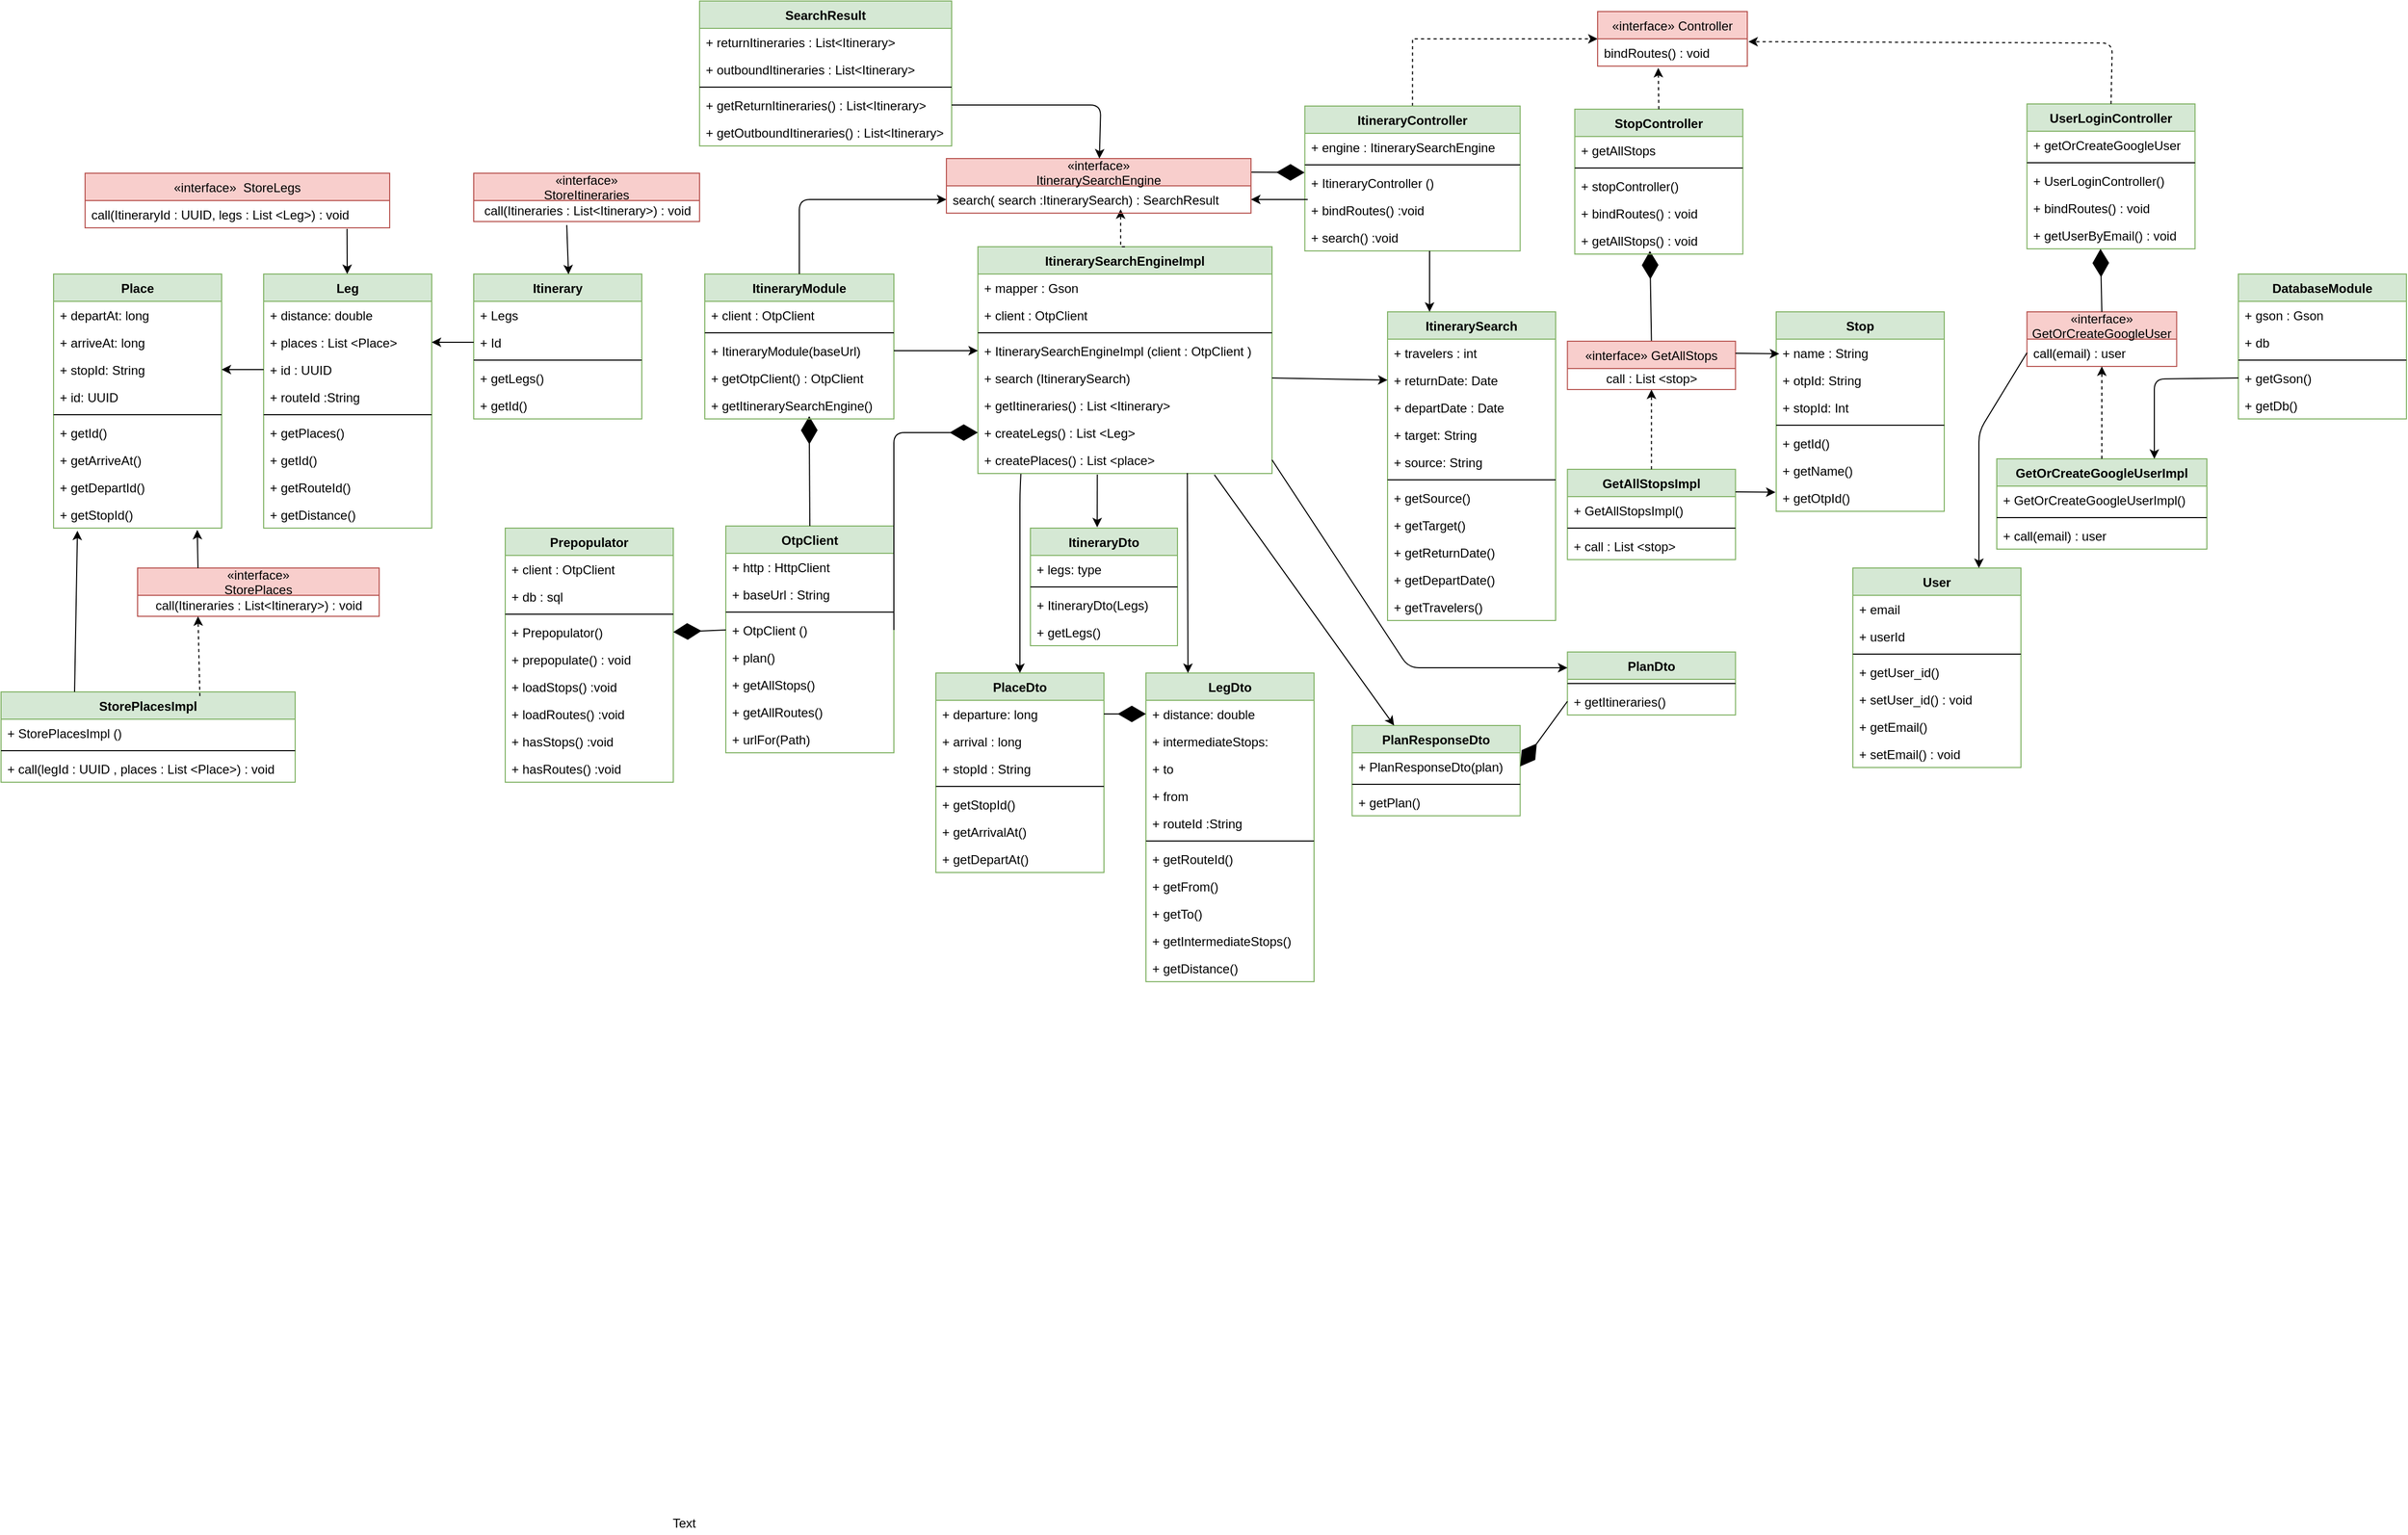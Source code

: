 <mxfile version="14.5.1" type="device"><diagram id="pU1_ez45kQAiM90LaBm6" name="Page-1"><mxGraphModel dx="2792" dy="862" grid="1" gridSize="10" guides="1" tooltips="1" connect="1" arrows="1" fold="1" page="1" pageScale="1" pageWidth="1169" pageHeight="827" math="0" shadow="0"><root><mxCell id="0"/><mxCell id="1" parent="0"/><mxCell id="QwdDLX-QB-2C3U8xSZRS-1" value="LegDto" style="swimlane;fontStyle=1;align=center;verticalAlign=top;childLayout=stackLayout;horizontal=1;startSize=26;horizontalStack=0;resizeParent=1;resizeParentMax=0;resizeLast=0;collapsible=1;marginBottom=0;fillColor=#d5e8d4;strokeColor=#82b366;" parent="1" vertex="1"><mxGeometry x="1000" y="740" width="160" height="294" as="geometry"/></mxCell><mxCell id="QwdDLX-QB-2C3U8xSZRS-2" value="+ distance: double" style="text;strokeColor=none;fillColor=none;align=left;verticalAlign=top;spacingLeft=4;spacingRight=4;overflow=hidden;rotatable=0;points=[[0,0.5],[1,0.5]];portConstraint=eastwest;" parent="QwdDLX-QB-2C3U8xSZRS-1" vertex="1"><mxGeometry y="26" width="160" height="26" as="geometry"/></mxCell><mxCell id="QwdDLX-QB-2C3U8xSZRS-130" value="+ intermediateStops:" style="text;strokeColor=none;fillColor=none;align=left;verticalAlign=top;spacingLeft=4;spacingRight=4;overflow=hidden;rotatable=0;points=[[0,0.5],[1,0.5]];portConstraint=eastwest;" parent="QwdDLX-QB-2C3U8xSZRS-1" vertex="1"><mxGeometry y="52" width="160" height="26" as="geometry"/></mxCell><mxCell id="QwdDLX-QB-2C3U8xSZRS-133" value="+ to" style="text;strokeColor=none;fillColor=none;align=left;verticalAlign=top;spacingLeft=4;spacingRight=4;overflow=hidden;rotatable=0;points=[[0,0.5],[1,0.5]];portConstraint=eastwest;" parent="QwdDLX-QB-2C3U8xSZRS-1" vertex="1"><mxGeometry y="78" width="160" height="26" as="geometry"/></mxCell><mxCell id="QwdDLX-QB-2C3U8xSZRS-132" value="+ from" style="text;strokeColor=none;fillColor=none;align=left;verticalAlign=top;spacingLeft=4;spacingRight=4;overflow=hidden;rotatable=0;points=[[0,0.5],[1,0.5]];portConstraint=eastwest;" parent="QwdDLX-QB-2C3U8xSZRS-1" vertex="1"><mxGeometry y="104" width="160" height="26" as="geometry"/></mxCell><mxCell id="QwdDLX-QB-2C3U8xSZRS-131" value="+ routeId :String" style="text;strokeColor=none;fillColor=none;align=left;verticalAlign=top;spacingLeft=4;spacingRight=4;overflow=hidden;rotatable=0;points=[[0,0.5],[1,0.5]];portConstraint=eastwest;" parent="QwdDLX-QB-2C3U8xSZRS-1" vertex="1"><mxGeometry y="130" width="160" height="26" as="geometry"/></mxCell><mxCell id="QwdDLX-QB-2C3U8xSZRS-3" value="" style="line;strokeWidth=1;fillColor=none;align=left;verticalAlign=middle;spacingTop=-1;spacingLeft=3;spacingRight=3;rotatable=0;labelPosition=right;points=[];portConstraint=eastwest;" parent="QwdDLX-QB-2C3U8xSZRS-1" vertex="1"><mxGeometry y="156" width="160" height="8" as="geometry"/></mxCell><mxCell id="QwdDLX-QB-2C3U8xSZRS-4" value="+ getRouteId() " style="text;strokeColor=none;fillColor=none;align=left;verticalAlign=top;spacingLeft=4;spacingRight=4;overflow=hidden;rotatable=0;points=[[0,0.5],[1,0.5]];portConstraint=eastwest;" parent="QwdDLX-QB-2C3U8xSZRS-1" vertex="1"><mxGeometry y="164" width="160" height="26" as="geometry"/></mxCell><mxCell id="QwdDLX-QB-2C3U8xSZRS-134" value="+ getFrom()" style="text;strokeColor=none;fillColor=none;align=left;verticalAlign=top;spacingLeft=4;spacingRight=4;overflow=hidden;rotatable=0;points=[[0,0.5],[1,0.5]];portConstraint=eastwest;" parent="QwdDLX-QB-2C3U8xSZRS-1" vertex="1"><mxGeometry y="190" width="160" height="26" as="geometry"/></mxCell><mxCell id="QwdDLX-QB-2C3U8xSZRS-135" value="+ getTo()" style="text;strokeColor=none;fillColor=none;align=left;verticalAlign=top;spacingLeft=4;spacingRight=4;overflow=hidden;rotatable=0;points=[[0,0.5],[1,0.5]];portConstraint=eastwest;" parent="QwdDLX-QB-2C3U8xSZRS-1" vertex="1"><mxGeometry y="216" width="160" height="26" as="geometry"/></mxCell><mxCell id="QwdDLX-QB-2C3U8xSZRS-136" value="+ getIntermediateStops()" style="text;strokeColor=none;fillColor=none;align=left;verticalAlign=top;spacingLeft=4;spacingRight=4;overflow=hidden;rotatable=0;points=[[0,0.5],[1,0.5]];portConstraint=eastwest;" parent="QwdDLX-QB-2C3U8xSZRS-1" vertex="1"><mxGeometry y="242" width="160" height="26" as="geometry"/></mxCell><mxCell id="QwdDLX-QB-2C3U8xSZRS-137" value="+ getDistance()" style="text;strokeColor=none;fillColor=none;align=left;verticalAlign=top;spacingLeft=4;spacingRight=4;overflow=hidden;rotatable=0;points=[[0,0.5],[1,0.5]];portConstraint=eastwest;" parent="QwdDLX-QB-2C3U8xSZRS-1" vertex="1"><mxGeometry y="268" width="160" height="26" as="geometry"/></mxCell><mxCell id="QwdDLX-QB-2C3U8xSZRS-5" value="ItinerarySearch" style="swimlane;fontStyle=1;align=center;verticalAlign=top;childLayout=stackLayout;horizontal=1;startSize=26;horizontalStack=0;resizeParent=1;resizeParentMax=0;resizeLast=0;collapsible=1;marginBottom=0;fillColor=#d5e8d4;strokeColor=#82b366;" parent="1" vertex="1"><mxGeometry x="1230" y="396" width="160" height="294" as="geometry"/></mxCell><mxCell id="QwdDLX-QB-2C3U8xSZRS-6" value="+ travelers : int" style="text;strokeColor=none;fillColor=none;align=left;verticalAlign=top;spacingLeft=4;spacingRight=4;overflow=hidden;rotatable=0;points=[[0,0.5],[1,0.5]];portConstraint=eastwest;" parent="QwdDLX-QB-2C3U8xSZRS-5" vertex="1"><mxGeometry y="26" width="160" height="26" as="geometry"/></mxCell><mxCell id="QwdDLX-QB-2C3U8xSZRS-170" value="+ returnDate: Date" style="text;strokeColor=none;fillColor=none;align=left;verticalAlign=top;spacingLeft=4;spacingRight=4;overflow=hidden;rotatable=0;points=[[0,0.5],[1,0.5]];portConstraint=eastwest;" parent="QwdDLX-QB-2C3U8xSZRS-5" vertex="1"><mxGeometry y="52" width="160" height="26" as="geometry"/></mxCell><mxCell id="QwdDLX-QB-2C3U8xSZRS-172" value="+ departDate : Date" style="text;strokeColor=none;fillColor=none;align=left;verticalAlign=top;spacingLeft=4;spacingRight=4;overflow=hidden;rotatable=0;points=[[0,0.5],[1,0.5]];portConstraint=eastwest;" parent="QwdDLX-QB-2C3U8xSZRS-5" vertex="1"><mxGeometry y="78" width="160" height="26" as="geometry"/></mxCell><mxCell id="QwdDLX-QB-2C3U8xSZRS-171" value="+ target: String" style="text;strokeColor=none;fillColor=none;align=left;verticalAlign=top;spacingLeft=4;spacingRight=4;overflow=hidden;rotatable=0;points=[[0,0.5],[1,0.5]];portConstraint=eastwest;" parent="QwdDLX-QB-2C3U8xSZRS-5" vertex="1"><mxGeometry y="104" width="160" height="26" as="geometry"/></mxCell><mxCell id="QwdDLX-QB-2C3U8xSZRS-173" value="+ source: String" style="text;strokeColor=none;fillColor=none;align=left;verticalAlign=top;spacingLeft=4;spacingRight=4;overflow=hidden;rotatable=0;points=[[0,0.5],[1,0.5]];portConstraint=eastwest;" parent="QwdDLX-QB-2C3U8xSZRS-5" vertex="1"><mxGeometry y="130" width="160" height="26" as="geometry"/></mxCell><mxCell id="QwdDLX-QB-2C3U8xSZRS-7" value="" style="line;strokeWidth=1;fillColor=none;align=left;verticalAlign=middle;spacingTop=-1;spacingLeft=3;spacingRight=3;rotatable=0;labelPosition=right;points=[];portConstraint=eastwest;" parent="QwdDLX-QB-2C3U8xSZRS-5" vertex="1"><mxGeometry y="156" width="160" height="8" as="geometry"/></mxCell><mxCell id="QwdDLX-QB-2C3U8xSZRS-8" value="+ getSource()" style="text;strokeColor=none;fillColor=none;align=left;verticalAlign=top;spacingLeft=4;spacingRight=4;overflow=hidden;rotatable=0;points=[[0,0.5],[1,0.5]];portConstraint=eastwest;" parent="QwdDLX-QB-2C3U8xSZRS-5" vertex="1"><mxGeometry y="164" width="160" height="26" as="geometry"/></mxCell><mxCell id="QwdDLX-QB-2C3U8xSZRS-174" value="+ getTarget()" style="text;strokeColor=none;fillColor=none;align=left;verticalAlign=top;spacingLeft=4;spacingRight=4;overflow=hidden;rotatable=0;points=[[0,0.5],[1,0.5]];portConstraint=eastwest;" parent="QwdDLX-QB-2C3U8xSZRS-5" vertex="1"><mxGeometry y="190" width="160" height="26" as="geometry"/></mxCell><mxCell id="QwdDLX-QB-2C3U8xSZRS-175" value="+ getReturnDate()" style="text;strokeColor=none;fillColor=none;align=left;verticalAlign=top;spacingLeft=4;spacingRight=4;overflow=hidden;rotatable=0;points=[[0,0.5],[1,0.5]];portConstraint=eastwest;" parent="QwdDLX-QB-2C3U8xSZRS-5" vertex="1"><mxGeometry y="216" width="160" height="26" as="geometry"/></mxCell><mxCell id="QwdDLX-QB-2C3U8xSZRS-176" value="+ getDepartDate()" style="text;strokeColor=none;fillColor=none;align=left;verticalAlign=top;spacingLeft=4;spacingRight=4;overflow=hidden;rotatable=0;points=[[0,0.5],[1,0.5]];portConstraint=eastwest;" parent="QwdDLX-QB-2C3U8xSZRS-5" vertex="1"><mxGeometry y="242" width="160" height="26" as="geometry"/></mxCell><mxCell id="QwdDLX-QB-2C3U8xSZRS-177" value="+ getTravelers()" style="text;strokeColor=none;fillColor=none;align=left;verticalAlign=top;spacingLeft=4;spacingRight=4;overflow=hidden;rotatable=0;points=[[0,0.5],[1,0.5]];portConstraint=eastwest;" parent="QwdDLX-QB-2C3U8xSZRS-5" vertex="1"><mxGeometry y="268" width="160" height="26" as="geometry"/></mxCell><mxCell id="QwdDLX-QB-2C3U8xSZRS-9" value="ItinerarySearchEngineImpl" style="swimlane;fontStyle=1;align=center;verticalAlign=top;childLayout=stackLayout;horizontal=1;startSize=26;horizontalStack=0;resizeParent=1;resizeParentMax=0;resizeLast=0;collapsible=1;marginBottom=0;fillColor=#d5e8d4;strokeColor=#82b366;" parent="1" vertex="1"><mxGeometry x="840" y="334" width="280" height="216" as="geometry"/></mxCell><mxCell id="QwdDLX-QB-2C3U8xSZRS-10" value="+ mapper : Gson" style="text;strokeColor=none;fillColor=none;align=left;verticalAlign=top;spacingLeft=4;spacingRight=4;overflow=hidden;rotatable=0;points=[[0,0.5],[1,0.5]];portConstraint=eastwest;" parent="QwdDLX-QB-2C3U8xSZRS-9" vertex="1"><mxGeometry y="26" width="280" height="26" as="geometry"/></mxCell><mxCell id="QwdDLX-QB-2C3U8xSZRS-202" value="+ client : OtpClient" style="text;strokeColor=none;fillColor=none;align=left;verticalAlign=top;spacingLeft=4;spacingRight=4;overflow=hidden;rotatable=0;points=[[0,0.5],[1,0.5]];portConstraint=eastwest;" parent="QwdDLX-QB-2C3U8xSZRS-9" vertex="1"><mxGeometry y="52" width="280" height="26" as="geometry"/></mxCell><mxCell id="QwdDLX-QB-2C3U8xSZRS-11" value="" style="line;strokeWidth=1;fillColor=none;align=left;verticalAlign=middle;spacingTop=-1;spacingLeft=3;spacingRight=3;rotatable=0;labelPosition=right;points=[];portConstraint=eastwest;" parent="QwdDLX-QB-2C3U8xSZRS-9" vertex="1"><mxGeometry y="78" width="280" height="8" as="geometry"/></mxCell><mxCell id="QwdDLX-QB-2C3U8xSZRS-12" value="+ ItinerarySearchEngineImpl (client : OtpClient )" style="text;strokeColor=none;fillColor=none;align=left;verticalAlign=top;spacingLeft=4;spacingRight=4;overflow=hidden;rotatable=0;points=[[0,0.5],[1,0.5]];portConstraint=eastwest;" parent="QwdDLX-QB-2C3U8xSZRS-9" vertex="1"><mxGeometry y="86" width="280" height="26" as="geometry"/></mxCell><mxCell id="QwdDLX-QB-2C3U8xSZRS-203" value="+ search (ItinerarySearch)" style="text;strokeColor=none;fillColor=none;align=left;verticalAlign=top;spacingLeft=4;spacingRight=4;overflow=hidden;rotatable=0;points=[[0,0.5],[1,0.5]];portConstraint=eastwest;" parent="QwdDLX-QB-2C3U8xSZRS-9" vertex="1"><mxGeometry y="112" width="280" height="26" as="geometry"/></mxCell><mxCell id="QwdDLX-QB-2C3U8xSZRS-204" value="+ getItineraries() : List &lt;Itinerary&gt;" style="text;strokeColor=none;fillColor=none;align=left;verticalAlign=top;spacingLeft=4;spacingRight=4;overflow=hidden;rotatable=0;points=[[0,0.5],[1,0.5]];portConstraint=eastwest;" parent="QwdDLX-QB-2C3U8xSZRS-9" vertex="1"><mxGeometry y="138" width="280" height="26" as="geometry"/></mxCell><mxCell id="QwdDLX-QB-2C3U8xSZRS-205" value="+ createLegs() : List &lt;Leg&gt; " style="text;strokeColor=none;fillColor=none;align=left;verticalAlign=top;spacingLeft=4;spacingRight=4;overflow=hidden;rotatable=0;points=[[0,0.5],[1,0.5]];portConstraint=eastwest;" parent="QwdDLX-QB-2C3U8xSZRS-9" vertex="1"><mxGeometry y="164" width="280" height="26" as="geometry"/></mxCell><mxCell id="QwdDLX-QB-2C3U8xSZRS-206" value="+ createPlaces() : List &lt;place&gt;" style="text;strokeColor=none;fillColor=none;align=left;verticalAlign=top;spacingLeft=4;spacingRight=4;overflow=hidden;rotatable=0;points=[[0,0.5],[1,0.5]];portConstraint=eastwest;" parent="QwdDLX-QB-2C3U8xSZRS-9" vertex="1"><mxGeometry y="190" width="280" height="26" as="geometry"/></mxCell><mxCell id="QwdDLX-QB-2C3U8xSZRS-49" value="" style="edgeStyle=orthogonalEdgeStyle;rounded=0;orthogonalLoop=1;jettySize=auto;html=1;dashed=1;entryX=0;entryY=0.5;entryDx=0;entryDy=0;exitX=0.5;exitY=0;exitDx=0;exitDy=0;" parent="1" source="QwdDLX-QB-2C3U8xSZRS-13" target="QwdDLX-QB-2C3U8xSZRS-211" edge="1"><mxGeometry relative="1" as="geometry"><mxPoint x="817.5" y="459" as="targetPoint"/></mxGeometry></mxCell><mxCell id="QwdDLX-QB-2C3U8xSZRS-13" value="ItineraryController" style="swimlane;fontStyle=1;align=center;verticalAlign=top;childLayout=stackLayout;horizontal=1;startSize=26;horizontalStack=0;resizeParent=1;resizeParentMax=0;resizeLast=0;collapsible=1;marginBottom=0;fillColor=#d5e8d4;strokeColor=#82b366;" parent="1" vertex="1"><mxGeometry x="1151.25" y="200" width="205" height="138" as="geometry"/></mxCell><mxCell id="QwdDLX-QB-2C3U8xSZRS-14" value="+ engine : ItinerarySearchEngine" style="text;strokeColor=none;fillColor=none;align=left;verticalAlign=top;spacingLeft=4;spacingRight=4;overflow=hidden;rotatable=0;points=[[0,0.5],[1,0.5]];portConstraint=eastwest;" parent="QwdDLX-QB-2C3U8xSZRS-13" vertex="1"><mxGeometry y="26" width="205" height="26" as="geometry"/></mxCell><mxCell id="QwdDLX-QB-2C3U8xSZRS-15" value="" style="line;strokeWidth=1;fillColor=none;align=left;verticalAlign=middle;spacingTop=-1;spacingLeft=3;spacingRight=3;rotatable=0;labelPosition=right;points=[];portConstraint=eastwest;" parent="QwdDLX-QB-2C3U8xSZRS-13" vertex="1"><mxGeometry y="52" width="205" height="8" as="geometry"/></mxCell><mxCell id="QwdDLX-QB-2C3U8xSZRS-16" value="+ ItineraryController ()" style="text;strokeColor=none;fillColor=none;align=left;verticalAlign=top;spacingLeft=4;spacingRight=4;overflow=hidden;rotatable=0;points=[[0,0.5],[1,0.5]];portConstraint=eastwest;" parent="QwdDLX-QB-2C3U8xSZRS-13" vertex="1"><mxGeometry y="60" width="205" height="26" as="geometry"/></mxCell><mxCell id="QwdDLX-QB-2C3U8xSZRS-209" value="+ bindRoutes() :void" style="text;strokeColor=none;fillColor=none;align=left;verticalAlign=top;spacingLeft=4;spacingRight=4;overflow=hidden;rotatable=0;points=[[0,0.5],[1,0.5]];portConstraint=eastwest;" parent="QwdDLX-QB-2C3U8xSZRS-13" vertex="1"><mxGeometry y="86" width="205" height="26" as="geometry"/></mxCell><mxCell id="QwdDLX-QB-2C3U8xSZRS-210" value="+ search() :void" style="text;strokeColor=none;fillColor=none;align=left;verticalAlign=top;spacingLeft=4;spacingRight=4;overflow=hidden;rotatable=0;points=[[0,0.5],[1,0.5]];portConstraint=eastwest;" parent="QwdDLX-QB-2C3U8xSZRS-13" vertex="1"><mxGeometry y="112" width="205" height="26" as="geometry"/></mxCell><mxCell id="QwdDLX-QB-2C3U8xSZRS-17" value="SearchResult&#10;" style="swimlane;fontStyle=1;align=center;verticalAlign=top;childLayout=stackLayout;horizontal=1;startSize=26;horizontalStack=0;resizeParent=1;resizeParentMax=0;resizeLast=0;collapsible=1;marginBottom=0;fillColor=#d5e8d4;strokeColor=#82b366;" parent="1" vertex="1"><mxGeometry x="575" y="100" width="240" height="138" as="geometry"/></mxCell><mxCell id="QwdDLX-QB-2C3U8xSZRS-18" value="+ returnItineraries : List&lt;Itinerary&gt;" style="text;strokeColor=none;fillColor=none;align=left;verticalAlign=top;spacingLeft=4;spacingRight=4;overflow=hidden;rotatable=0;points=[[0,0.5],[1,0.5]];portConstraint=eastwest;" parent="QwdDLX-QB-2C3U8xSZRS-17" vertex="1"><mxGeometry y="26" width="240" height="26" as="geometry"/></mxCell><mxCell id="QwdDLX-QB-2C3U8xSZRS-154" value="+ outboundItineraries : List&lt;Itinerary&gt;" style="text;strokeColor=none;fillColor=none;align=left;verticalAlign=top;spacingLeft=4;spacingRight=4;overflow=hidden;rotatable=0;points=[[0,0.5],[1,0.5]];portConstraint=eastwest;" parent="QwdDLX-QB-2C3U8xSZRS-17" vertex="1"><mxGeometry y="52" width="240" height="26" as="geometry"/></mxCell><mxCell id="QwdDLX-QB-2C3U8xSZRS-19" value="" style="line;strokeWidth=1;fillColor=none;align=left;verticalAlign=middle;spacingTop=-1;spacingLeft=3;spacingRight=3;rotatable=0;labelPosition=right;points=[];portConstraint=eastwest;" parent="QwdDLX-QB-2C3U8xSZRS-17" vertex="1"><mxGeometry y="78" width="240" height="8" as="geometry"/></mxCell><mxCell id="QwdDLX-QB-2C3U8xSZRS-20" value="+ getReturnItineraries() : List&lt;Itinerary&gt;" style="text;strokeColor=none;fillColor=none;align=left;verticalAlign=top;spacingLeft=4;spacingRight=4;overflow=hidden;rotatable=0;points=[[0,0.5],[1,0.5]];portConstraint=eastwest;" parent="QwdDLX-QB-2C3U8xSZRS-17" vertex="1"><mxGeometry y="86" width="240" height="26" as="geometry"/></mxCell><mxCell id="QwdDLX-QB-2C3U8xSZRS-156" value="+ getOutboundItineraries() : List&lt;Itinerary&gt;" style="text;strokeColor=none;fillColor=none;align=left;verticalAlign=top;spacingLeft=4;spacingRight=4;overflow=hidden;rotatable=0;points=[[0,0.5],[1,0.5]];portConstraint=eastwest;" parent="QwdDLX-QB-2C3U8xSZRS-17" vertex="1"><mxGeometry y="112" width="240" height="26" as="geometry"/></mxCell><mxCell id="QwdDLX-QB-2C3U8xSZRS-21" value="PlaceDto" style="swimlane;fontStyle=1;align=center;verticalAlign=top;childLayout=stackLayout;horizontal=1;startSize=26;horizontalStack=0;resizeParent=1;resizeParentMax=0;resizeLast=0;collapsible=1;marginBottom=0;fillColor=#d5e8d4;strokeColor=#82b366;" parent="1" vertex="1"><mxGeometry x="800" y="740" width="160" height="190" as="geometry"/></mxCell><mxCell id="QwdDLX-QB-2C3U8xSZRS-22" value="+ departure: long" style="text;strokeColor=none;fillColor=none;align=left;verticalAlign=top;spacingLeft=4;spacingRight=4;overflow=hidden;rotatable=0;points=[[0,0.5],[1,0.5]];portConstraint=eastwest;" parent="QwdDLX-QB-2C3U8xSZRS-21" vertex="1"><mxGeometry y="26" width="160" height="26" as="geometry"/></mxCell><mxCell id="QwdDLX-QB-2C3U8xSZRS-138" value="+ arrival : long" style="text;strokeColor=none;fillColor=none;align=left;verticalAlign=top;spacingLeft=4;spacingRight=4;overflow=hidden;rotatable=0;points=[[0,0.5],[1,0.5]];portConstraint=eastwest;" parent="QwdDLX-QB-2C3U8xSZRS-21" vertex="1"><mxGeometry y="52" width="160" height="26" as="geometry"/></mxCell><mxCell id="QwdDLX-QB-2C3U8xSZRS-139" value="+ stopId : String" style="text;strokeColor=none;fillColor=none;align=left;verticalAlign=top;spacingLeft=4;spacingRight=4;overflow=hidden;rotatable=0;points=[[0,0.5],[1,0.5]];portConstraint=eastwest;" parent="QwdDLX-QB-2C3U8xSZRS-21" vertex="1"><mxGeometry y="78" width="160" height="26" as="geometry"/></mxCell><mxCell id="QwdDLX-QB-2C3U8xSZRS-23" value="" style="line;strokeWidth=1;fillColor=none;align=left;verticalAlign=middle;spacingTop=-1;spacingLeft=3;spacingRight=3;rotatable=0;labelPosition=right;points=[];portConstraint=eastwest;" parent="QwdDLX-QB-2C3U8xSZRS-21" vertex="1"><mxGeometry y="104" width="160" height="8" as="geometry"/></mxCell><mxCell id="QwdDLX-QB-2C3U8xSZRS-24" value="+ getStopId()" style="text;strokeColor=none;fillColor=none;align=left;verticalAlign=top;spacingLeft=4;spacingRight=4;overflow=hidden;rotatable=0;points=[[0,0.5],[1,0.5]];portConstraint=eastwest;" parent="QwdDLX-QB-2C3U8xSZRS-21" vertex="1"><mxGeometry y="112" width="160" height="26" as="geometry"/></mxCell><mxCell id="QwdDLX-QB-2C3U8xSZRS-140" value="+ getArrivalAt()" style="text;strokeColor=none;fillColor=none;align=left;verticalAlign=top;spacingLeft=4;spacingRight=4;overflow=hidden;rotatable=0;points=[[0,0.5],[1,0.5]];portConstraint=eastwest;" parent="QwdDLX-QB-2C3U8xSZRS-21" vertex="1"><mxGeometry y="138" width="160" height="26" as="geometry"/></mxCell><mxCell id="QwdDLX-QB-2C3U8xSZRS-141" value="+ getDepartAt()" style="text;strokeColor=none;fillColor=none;align=left;verticalAlign=top;spacingLeft=4;spacingRight=4;overflow=hidden;rotatable=0;points=[[0,0.5],[1,0.5]];portConstraint=eastwest;" parent="QwdDLX-QB-2C3U8xSZRS-21" vertex="1"><mxGeometry y="164" width="160" height="26" as="geometry"/></mxCell><mxCell id="QwdDLX-QB-2C3U8xSZRS-25" value="Place" style="swimlane;fontStyle=1;align=center;verticalAlign=top;childLayout=stackLayout;horizontal=1;startSize=26;horizontalStack=0;resizeParent=1;resizeParentMax=0;resizeLast=0;collapsible=1;marginBottom=0;fillColor=#d5e8d4;strokeColor=#82b366;" parent="1" vertex="1"><mxGeometry x="-40" y="360" width="160" height="242" as="geometry"/></mxCell><mxCell id="QwdDLX-QB-2C3U8xSZRS-26" value="+ departAt: long" style="text;strokeColor=none;fillColor=none;align=left;verticalAlign=top;spacingLeft=4;spacingRight=4;overflow=hidden;rotatable=0;points=[[0,0.5],[1,0.5]];portConstraint=eastwest;" parent="QwdDLX-QB-2C3U8xSZRS-25" vertex="1"><mxGeometry y="26" width="160" height="26" as="geometry"/></mxCell><mxCell id="QwdDLX-QB-2C3U8xSZRS-143" value="+ arriveAt: long" style="text;strokeColor=none;fillColor=none;align=left;verticalAlign=top;spacingLeft=4;spacingRight=4;overflow=hidden;rotatable=0;points=[[0,0.5],[1,0.5]];portConstraint=eastwest;" parent="QwdDLX-QB-2C3U8xSZRS-25" vertex="1"><mxGeometry y="52" width="160" height="26" as="geometry"/></mxCell><mxCell id="QwdDLX-QB-2C3U8xSZRS-142" value="+ stopId: String" style="text;strokeColor=none;fillColor=none;align=left;verticalAlign=top;spacingLeft=4;spacingRight=4;overflow=hidden;rotatable=0;points=[[0,0.5],[1,0.5]];portConstraint=eastwest;" parent="QwdDLX-QB-2C3U8xSZRS-25" vertex="1"><mxGeometry y="78" width="160" height="26" as="geometry"/></mxCell><mxCell id="QwdDLX-QB-2C3U8xSZRS-150" value="+ id: UUID" style="text;strokeColor=none;fillColor=none;align=left;verticalAlign=top;spacingLeft=4;spacingRight=4;overflow=hidden;rotatable=0;points=[[0,0.5],[1,0.5]];portConstraint=eastwest;" parent="QwdDLX-QB-2C3U8xSZRS-25" vertex="1"><mxGeometry y="104" width="160" height="26" as="geometry"/></mxCell><mxCell id="QwdDLX-QB-2C3U8xSZRS-27" value="" style="line;strokeWidth=1;fillColor=none;align=left;verticalAlign=middle;spacingTop=-1;spacingLeft=3;spacingRight=3;rotatable=0;labelPosition=right;points=[];portConstraint=eastwest;" parent="QwdDLX-QB-2C3U8xSZRS-25" vertex="1"><mxGeometry y="130" width="160" height="8" as="geometry"/></mxCell><mxCell id="QwdDLX-QB-2C3U8xSZRS-28" value="+ getId()" style="text;strokeColor=none;fillColor=none;align=left;verticalAlign=top;spacingLeft=4;spacingRight=4;overflow=hidden;rotatable=0;points=[[0,0.5],[1,0.5]];portConstraint=eastwest;" parent="QwdDLX-QB-2C3U8xSZRS-25" vertex="1"><mxGeometry y="138" width="160" height="26" as="geometry"/></mxCell><mxCell id="QwdDLX-QB-2C3U8xSZRS-151" value="+ getArriveAt()" style="text;strokeColor=none;fillColor=none;align=left;verticalAlign=top;spacingLeft=4;spacingRight=4;overflow=hidden;rotatable=0;points=[[0,0.5],[1,0.5]];portConstraint=eastwest;" parent="QwdDLX-QB-2C3U8xSZRS-25" vertex="1"><mxGeometry y="164" width="160" height="26" as="geometry"/></mxCell><mxCell id="QwdDLX-QB-2C3U8xSZRS-152" value="+ getDepartId()" style="text;strokeColor=none;fillColor=none;align=left;verticalAlign=top;spacingLeft=4;spacingRight=4;overflow=hidden;rotatable=0;points=[[0,0.5],[1,0.5]];portConstraint=eastwest;" parent="QwdDLX-QB-2C3U8xSZRS-25" vertex="1"><mxGeometry y="190" width="160" height="26" as="geometry"/></mxCell><mxCell id="QwdDLX-QB-2C3U8xSZRS-153" value="+ getStopId()" style="text;strokeColor=none;fillColor=none;align=left;verticalAlign=top;spacingLeft=4;spacingRight=4;overflow=hidden;rotatable=0;points=[[0,0.5],[1,0.5]];portConstraint=eastwest;" parent="QwdDLX-QB-2C3U8xSZRS-25" vertex="1"><mxGeometry y="216" width="160" height="26" as="geometry"/></mxCell><mxCell id="QwdDLX-QB-2C3U8xSZRS-29" value="OtpClient" style="swimlane;fontStyle=1;align=center;verticalAlign=top;childLayout=stackLayout;horizontal=1;startSize=26;horizontalStack=0;resizeParent=1;resizeParentMax=0;resizeLast=0;collapsible=1;marginBottom=0;fillColor=#d5e8d4;strokeColor=#82b366;" parent="1" vertex="1"><mxGeometry x="600" y="600" width="160" height="216" as="geometry"/></mxCell><mxCell id="QwdDLX-QB-2C3U8xSZRS-30" value="+ http : HttpClient" style="text;strokeColor=none;fillColor=none;align=left;verticalAlign=top;spacingLeft=4;spacingRight=4;overflow=hidden;rotatable=0;points=[[0,0.5],[1,0.5]];portConstraint=eastwest;" parent="QwdDLX-QB-2C3U8xSZRS-29" vertex="1"><mxGeometry y="26" width="160" height="26" as="geometry"/></mxCell><mxCell id="QwdDLX-QB-2C3U8xSZRS-186" value="+ baseUrl : String" style="text;strokeColor=none;fillColor=none;align=left;verticalAlign=top;spacingLeft=4;spacingRight=4;overflow=hidden;rotatable=0;points=[[0,0.5],[1,0.5]];portConstraint=eastwest;" parent="QwdDLX-QB-2C3U8xSZRS-29" vertex="1"><mxGeometry y="52" width="160" height="26" as="geometry"/></mxCell><mxCell id="QwdDLX-QB-2C3U8xSZRS-31" value="" style="line;strokeWidth=1;fillColor=none;align=left;verticalAlign=middle;spacingTop=-1;spacingLeft=3;spacingRight=3;rotatable=0;labelPosition=right;points=[];portConstraint=eastwest;" parent="QwdDLX-QB-2C3U8xSZRS-29" vertex="1"><mxGeometry y="78" width="160" height="8" as="geometry"/></mxCell><mxCell id="QwdDLX-QB-2C3U8xSZRS-32" value="+ OtpClient ()" style="text;strokeColor=none;fillColor=none;align=left;verticalAlign=top;spacingLeft=4;spacingRight=4;overflow=hidden;rotatable=0;points=[[0,0.5],[1,0.5]];portConstraint=eastwest;" parent="QwdDLX-QB-2C3U8xSZRS-29" vertex="1"><mxGeometry y="86" width="160" height="26" as="geometry"/></mxCell><mxCell id="QwdDLX-QB-2C3U8xSZRS-187" value="+ plan()" style="text;strokeColor=none;fillColor=none;align=left;verticalAlign=top;spacingLeft=4;spacingRight=4;overflow=hidden;rotatable=0;points=[[0,0.5],[1,0.5]];portConstraint=eastwest;" parent="QwdDLX-QB-2C3U8xSZRS-29" vertex="1"><mxGeometry y="112" width="160" height="26" as="geometry"/></mxCell><mxCell id="QwdDLX-QB-2C3U8xSZRS-188" value="+ getAllStops()" style="text;strokeColor=none;fillColor=none;align=left;verticalAlign=top;spacingLeft=4;spacingRight=4;overflow=hidden;rotatable=0;points=[[0,0.5],[1,0.5]];portConstraint=eastwest;" parent="QwdDLX-QB-2C3U8xSZRS-29" vertex="1"><mxGeometry y="138" width="160" height="26" as="geometry"/></mxCell><mxCell id="QwdDLX-QB-2C3U8xSZRS-189" value="+ getAllRoutes()" style="text;strokeColor=none;fillColor=none;align=left;verticalAlign=top;spacingLeft=4;spacingRight=4;overflow=hidden;rotatable=0;points=[[0,0.5],[1,0.5]];portConstraint=eastwest;" parent="QwdDLX-QB-2C3U8xSZRS-29" vertex="1"><mxGeometry y="164" width="160" height="26" as="geometry"/></mxCell><mxCell id="QwdDLX-QB-2C3U8xSZRS-190" value="+ urlFor(Path)" style="text;strokeColor=none;fillColor=none;align=left;verticalAlign=top;spacingLeft=4;spacingRight=4;overflow=hidden;rotatable=0;points=[[0,0.5],[1,0.5]];portConstraint=eastwest;" parent="QwdDLX-QB-2C3U8xSZRS-29" vertex="1"><mxGeometry y="190" width="160" height="26" as="geometry"/></mxCell><mxCell id="QwdDLX-QB-2C3U8xSZRS-33" value="" style="endArrow=diamondThin;endFill=1;endSize=24;html=1;entryX=0;entryY=0.5;entryDx=0;entryDy=0;" parent="1" source="QwdDLX-QB-2C3U8xSZRS-22" target="QwdDLX-QB-2C3U8xSZRS-2" edge="1"><mxGeometry width="160" relative="1" as="geometry"><mxPoint x="1240" y="1190" as="sourcePoint"/><mxPoint x="950" y="811" as="targetPoint"/></mxGeometry></mxCell><mxCell id="QwdDLX-QB-2C3U8xSZRS-34" value="" style="endArrow=diamondThin;endFill=1;endSize=24;html=1;exitX=0.5;exitY=0;exitDx=0;exitDy=0;entryX=0.552;entryY=0.897;entryDx=0;entryDy=0;entryPerimeter=0;" parent="1" source="QwdDLX-QB-2C3U8xSZRS-29" target="QwdDLX-QB-2C3U8xSZRS-201" edge="1"><mxGeometry width="160" relative="1" as="geometry"><mxPoint x="80" y="250" as="sourcePoint"/><mxPoint x="760" y="561" as="targetPoint"/></mxGeometry></mxCell><mxCell id="QwdDLX-QB-2C3U8xSZRS-40" value="" style="endArrow=diamondThin;endFill=1;endSize=24;html=1;exitX=1;exitY=0.25;exitDx=0;exitDy=0;entryX=-0.001;entryY=0.128;entryDx=0;entryDy=0;entryPerimeter=0;" parent="1" source="QwdDLX-QB-2C3U8xSZRS-178" target="QwdDLX-QB-2C3U8xSZRS-16" edge="1"><mxGeometry width="160" relative="1" as="geometry"><mxPoint x="580" y="380" as="sourcePoint"/><mxPoint x="750" y="200" as="targetPoint"/></mxGeometry></mxCell><mxCell id="QwdDLX-QB-2C3U8xSZRS-41" value="" style="edgeStyle=orthogonalEdgeStyle;rounded=0;orthogonalLoop=1;jettySize=auto;html=1;dashed=1;entryX=0.572;entryY=0.859;entryDx=0;entryDy=0;exitX=0.5;exitY=0;exitDx=0;exitDy=0;entryPerimeter=0;" parent="1" source="QwdDLX-QB-2C3U8xSZRS-9" target="QwdDLX-QB-2C3U8xSZRS-179" edge="1"><mxGeometry relative="1" as="geometry"><mxPoint x="795.034" y="94" as="targetPoint"/></mxGeometry></mxCell><mxCell id="QwdDLX-QB-2C3U8xSZRS-50" value="GetAllStopsImpl" style="swimlane;fontStyle=1;align=center;verticalAlign=top;childLayout=stackLayout;horizontal=1;startSize=26;horizontalStack=0;resizeParent=1;resizeParentMax=0;resizeLast=0;collapsible=1;marginBottom=0;fillColor=#d5e8d4;strokeColor=#82b366;" parent="1" vertex="1"><mxGeometry x="1401.25" y="546" width="160" height="86" as="geometry"/></mxCell><mxCell id="QwdDLX-QB-2C3U8xSZRS-51" value="+ GetAllStopsImpl()" style="text;strokeColor=none;fillColor=none;align=left;verticalAlign=top;spacingLeft=4;spacingRight=4;overflow=hidden;rotatable=0;points=[[0,0.5],[1,0.5]];portConstraint=eastwest;" parent="QwdDLX-QB-2C3U8xSZRS-50" vertex="1"><mxGeometry y="26" width="160" height="26" as="geometry"/></mxCell><mxCell id="QwdDLX-QB-2C3U8xSZRS-52" value="" style="line;strokeWidth=1;fillColor=none;align=left;verticalAlign=middle;spacingTop=-1;spacingLeft=3;spacingRight=3;rotatable=0;labelPosition=right;points=[];portConstraint=eastwest;" parent="QwdDLX-QB-2C3U8xSZRS-50" vertex="1"><mxGeometry y="52" width="160" height="8" as="geometry"/></mxCell><mxCell id="QwdDLX-QB-2C3U8xSZRS-53" value="+ call : List &lt;stop&gt;" style="text;strokeColor=none;fillColor=none;align=left;verticalAlign=top;spacingLeft=4;spacingRight=4;overflow=hidden;rotatable=0;points=[[0,0.5],[1,0.5]];portConstraint=eastwest;" parent="QwdDLX-QB-2C3U8xSZRS-50" vertex="1"><mxGeometry y="60" width="160" height="26" as="geometry"/></mxCell><mxCell id="QwdDLX-QB-2C3U8xSZRS-55" value="PlanDto" style="swimlane;fontStyle=1;align=center;verticalAlign=top;childLayout=stackLayout;horizontal=1;startSize=26;horizontalStack=0;resizeParent=1;resizeParentMax=0;resizeLast=0;collapsible=1;marginBottom=0;fillColor=#d5e8d4;strokeColor=#82b366;" parent="1" vertex="1"><mxGeometry x="1401.25" y="720" width="160" height="60" as="geometry"/></mxCell><mxCell id="QwdDLX-QB-2C3U8xSZRS-57" value="" style="line;strokeWidth=1;fillColor=none;align=left;verticalAlign=middle;spacingTop=-1;spacingLeft=3;spacingRight=3;rotatable=0;labelPosition=right;points=[];portConstraint=eastwest;" parent="QwdDLX-QB-2C3U8xSZRS-55" vertex="1"><mxGeometry y="26" width="160" height="8" as="geometry"/></mxCell><mxCell id="QwdDLX-QB-2C3U8xSZRS-58" value="+ getItineraries()" style="text;strokeColor=none;fillColor=none;align=left;verticalAlign=top;spacingLeft=4;spacingRight=4;overflow=hidden;rotatable=0;points=[[0,0.5],[1,0.5]];portConstraint=eastwest;" parent="QwdDLX-QB-2C3U8xSZRS-55" vertex="1"><mxGeometry y="34" width="160" height="26" as="geometry"/></mxCell><mxCell id="QwdDLX-QB-2C3U8xSZRS-61" value="" style="endArrow=diamondThin;endFill=1;endSize=24;html=1;exitX=0.5;exitY=0;exitDx=0;exitDy=0;entryX=0.447;entryY=0.885;entryDx=0;entryDy=0;entryPerimeter=0;" parent="1" source="QwdDLX-QB-2C3U8xSZRS-224" target="QwdDLX-QB-2C3U8xSZRS-217" edge="1"><mxGeometry width="160" relative="1" as="geometry"><mxPoint x="528.25" y="806" as="sourcePoint"/><mxPoint x="527.25" y="726" as="targetPoint"/></mxGeometry></mxCell><mxCell id="QwdDLX-QB-2C3U8xSZRS-62" value="UserLoginController" style="swimlane;fontStyle=1;align=center;verticalAlign=top;childLayout=stackLayout;horizontal=1;startSize=26;horizontalStack=0;resizeParent=1;resizeParentMax=0;resizeLast=0;collapsible=1;marginBottom=0;fillColor=#d5e8d4;strokeColor=#82b366;" parent="1" vertex="1"><mxGeometry x="1838.75" y="198" width="160" height="138" as="geometry"/></mxCell><mxCell id="QwdDLX-QB-2C3U8xSZRS-63" value="+ getOrCreateGoogleUser" style="text;strokeColor=none;fillColor=none;align=left;verticalAlign=top;spacingLeft=4;spacingRight=4;overflow=hidden;rotatable=0;points=[[0,0.5],[1,0.5]];portConstraint=eastwest;" parent="QwdDLX-QB-2C3U8xSZRS-62" vertex="1"><mxGeometry y="26" width="160" height="26" as="geometry"/></mxCell><mxCell id="QwdDLX-QB-2C3U8xSZRS-64" value="" style="line;strokeWidth=1;fillColor=none;align=left;verticalAlign=middle;spacingTop=-1;spacingLeft=3;spacingRight=3;rotatable=0;labelPosition=right;points=[];portConstraint=eastwest;" parent="QwdDLX-QB-2C3U8xSZRS-62" vertex="1"><mxGeometry y="52" width="160" height="8" as="geometry"/></mxCell><mxCell id="QwdDLX-QB-2C3U8xSZRS-65" value="+ UserLoginController()" style="text;strokeColor=none;fillColor=none;align=left;verticalAlign=top;spacingLeft=4;spacingRight=4;overflow=hidden;rotatable=0;points=[[0,0.5],[1,0.5]];portConstraint=eastwest;" parent="QwdDLX-QB-2C3U8xSZRS-62" vertex="1"><mxGeometry y="60" width="160" height="26" as="geometry"/></mxCell><mxCell id="QwdDLX-QB-2C3U8xSZRS-218" value="+ bindRoutes() : void" style="text;strokeColor=none;fillColor=none;align=left;verticalAlign=top;spacingLeft=4;spacingRight=4;overflow=hidden;rotatable=0;points=[[0,0.5],[1,0.5]];portConstraint=eastwest;" parent="QwdDLX-QB-2C3U8xSZRS-62" vertex="1"><mxGeometry y="86" width="160" height="26" as="geometry"/></mxCell><mxCell id="QwdDLX-QB-2C3U8xSZRS-219" value="+ getUserByEmail() : void" style="text;strokeColor=none;fillColor=none;align=left;verticalAlign=top;spacingLeft=4;spacingRight=4;overflow=hidden;rotatable=0;points=[[0,0.5],[1,0.5]];portConstraint=eastwest;" parent="QwdDLX-QB-2C3U8xSZRS-62" vertex="1"><mxGeometry y="112" width="160" height="26" as="geometry"/></mxCell><mxCell id="QwdDLX-QB-2C3U8xSZRS-67" value="" style="endArrow=classic;html=1;dashed=1;exitX=0.5;exitY=0;exitDx=0;exitDy=0;entryX=0.5;entryY=1;entryDx=0;entryDy=0;" parent="1" source="QwdDLX-QB-2C3U8xSZRS-50" target="QwdDLX-QB-2C3U8xSZRS-224" edge="1"><mxGeometry width="50" height="50" relative="1" as="geometry"><mxPoint x="388.25" y="555" as="sourcePoint"/><mxPoint x="453.25" y="829.235" as="targetPoint"/></mxGeometry></mxCell><mxCell id="QwdDLX-QB-2C3U8xSZRS-77" value="DatabaseModule" style="swimlane;fontStyle=1;align=center;verticalAlign=top;childLayout=stackLayout;horizontal=1;startSize=26;horizontalStack=0;resizeParent=1;resizeParentMax=0;resizeLast=0;collapsible=1;marginBottom=0;fillColor=#d5e8d4;strokeColor=#82b366;" parent="1" vertex="1"><mxGeometry x="2040" y="360" width="160" height="138" as="geometry"/></mxCell><mxCell id="QwdDLX-QB-2C3U8xSZRS-78" value="+ gson : Gson" style="text;strokeColor=none;fillColor=none;align=left;verticalAlign=top;spacingLeft=4;spacingRight=4;overflow=hidden;rotatable=0;points=[[0,0.5],[1,0.5]];portConstraint=eastwest;" parent="QwdDLX-QB-2C3U8xSZRS-77" vertex="1"><mxGeometry y="26" width="160" height="26" as="geometry"/></mxCell><mxCell id="QwdDLX-QB-2C3U8xSZRS-236" value="+ db" style="text;strokeColor=none;fillColor=none;align=left;verticalAlign=top;spacingLeft=4;spacingRight=4;overflow=hidden;rotatable=0;points=[[0,0.5],[1,0.5]];portConstraint=eastwest;" parent="QwdDLX-QB-2C3U8xSZRS-77" vertex="1"><mxGeometry y="52" width="160" height="26" as="geometry"/></mxCell><mxCell id="QwdDLX-QB-2C3U8xSZRS-79" value="" style="line;strokeWidth=1;fillColor=none;align=left;verticalAlign=middle;spacingTop=-1;spacingLeft=3;spacingRight=3;rotatable=0;labelPosition=right;points=[];portConstraint=eastwest;" parent="QwdDLX-QB-2C3U8xSZRS-77" vertex="1"><mxGeometry y="78" width="160" height="8" as="geometry"/></mxCell><mxCell id="QwdDLX-QB-2C3U8xSZRS-80" value="+ getGson()" style="text;strokeColor=none;fillColor=none;align=left;verticalAlign=top;spacingLeft=4;spacingRight=4;overflow=hidden;rotatable=0;points=[[0,0.5],[1,0.5]];portConstraint=eastwest;" parent="QwdDLX-QB-2C3U8xSZRS-77" vertex="1"><mxGeometry y="86" width="160" height="26" as="geometry"/></mxCell><mxCell id="QwdDLX-QB-2C3U8xSZRS-237" value="+ getDb()" style="text;strokeColor=none;fillColor=none;align=left;verticalAlign=top;spacingLeft=4;spacingRight=4;overflow=hidden;rotatable=0;points=[[0,0.5],[1,0.5]];portConstraint=eastwest;" parent="QwdDLX-QB-2C3U8xSZRS-77" vertex="1"><mxGeometry y="112" width="160" height="26" as="geometry"/></mxCell><mxCell id="QwdDLX-QB-2C3U8xSZRS-81" value="GetOrCreateGoogleUserImpl" style="swimlane;fontStyle=1;align=center;verticalAlign=top;childLayout=stackLayout;horizontal=1;startSize=26;horizontalStack=0;resizeParent=1;resizeParentMax=0;resizeLast=0;collapsible=1;marginBottom=0;fillColor=#d5e8d4;strokeColor=#82b366;" parent="1" vertex="1"><mxGeometry x="1810" y="536" width="200" height="86" as="geometry"/></mxCell><mxCell id="QwdDLX-QB-2C3U8xSZRS-82" value="+ GetOrCreateGoogleUserImpl()" style="text;strokeColor=none;fillColor=none;align=left;verticalAlign=top;spacingLeft=4;spacingRight=4;overflow=hidden;rotatable=0;points=[[0,0.5],[1,0.5]];portConstraint=eastwest;" parent="QwdDLX-QB-2C3U8xSZRS-81" vertex="1"><mxGeometry y="26" width="200" height="26" as="geometry"/></mxCell><mxCell id="QwdDLX-QB-2C3U8xSZRS-83" value="" style="line;strokeWidth=1;fillColor=none;align=left;verticalAlign=middle;spacingTop=-1;spacingLeft=3;spacingRight=3;rotatable=0;labelPosition=right;points=[];portConstraint=eastwest;" parent="QwdDLX-QB-2C3U8xSZRS-81" vertex="1"><mxGeometry y="52" width="200" height="8" as="geometry"/></mxCell><mxCell id="QwdDLX-QB-2C3U8xSZRS-84" value="+ call(email) : user" style="text;strokeColor=none;fillColor=none;align=left;verticalAlign=top;spacingLeft=4;spacingRight=4;overflow=hidden;rotatable=0;points=[[0,0.5],[1,0.5]];portConstraint=eastwest;" parent="QwdDLX-QB-2C3U8xSZRS-81" vertex="1"><mxGeometry y="60" width="200" height="26" as="geometry"/></mxCell><mxCell id="QwdDLX-QB-2C3U8xSZRS-91" value="Text" style="text;html=1;align=center;verticalAlign=middle;resizable=0;points=[];autosize=1;" parent="1" vertex="1"><mxGeometry x="540" y="1540" width="40" height="20" as="geometry"/></mxCell><mxCell id="QwdDLX-QB-2C3U8xSZRS-92" value="StorePlacesImpl" style="swimlane;fontStyle=1;align=center;verticalAlign=top;childLayout=stackLayout;horizontal=1;startSize=26;horizontalStack=0;resizeParent=1;resizeParentMax=0;resizeLast=0;collapsible=1;marginBottom=0;fillColor=#d5e8d4;strokeColor=#82b366;" parent="1" vertex="1"><mxGeometry x="-90" y="758" width="280" height="86" as="geometry"/></mxCell><mxCell id="QwdDLX-QB-2C3U8xSZRS-93" value="+ StorePlacesImpl ()" style="text;strokeColor=none;fillColor=none;align=left;verticalAlign=top;spacingLeft=4;spacingRight=4;overflow=hidden;rotatable=0;points=[[0,0.5],[1,0.5]];portConstraint=eastwest;" parent="QwdDLX-QB-2C3U8xSZRS-92" vertex="1"><mxGeometry y="26" width="280" height="26" as="geometry"/></mxCell><mxCell id="QwdDLX-QB-2C3U8xSZRS-94" value="" style="line;strokeWidth=1;fillColor=none;align=left;verticalAlign=middle;spacingTop=-1;spacingLeft=3;spacingRight=3;rotatable=0;labelPosition=right;points=[];portConstraint=eastwest;" parent="QwdDLX-QB-2C3U8xSZRS-92" vertex="1"><mxGeometry y="52" width="280" height="8" as="geometry"/></mxCell><mxCell id="QwdDLX-QB-2C3U8xSZRS-95" value="+ call(legId : UUID , places : List &lt;Place&gt;) : void" style="text;strokeColor=none;fillColor=none;align=left;verticalAlign=top;spacingLeft=4;spacingRight=4;overflow=hidden;rotatable=0;points=[[0,0.5],[1,0.5]];portConstraint=eastwest;" parent="QwdDLX-QB-2C3U8xSZRS-92" vertex="1"><mxGeometry y="60" width="280" height="26" as="geometry"/></mxCell><mxCell id="QwdDLX-QB-2C3U8xSZRS-96" value="User" style="swimlane;fontStyle=1;align=center;verticalAlign=top;childLayout=stackLayout;horizontal=1;startSize=26;horizontalStack=0;resizeParent=1;resizeParentMax=0;resizeLast=0;collapsible=1;marginBottom=0;fillColor=#d5e8d4;strokeColor=#82b366;" parent="1" vertex="1"><mxGeometry x="1673" y="640" width="160" height="190" as="geometry"/></mxCell><mxCell id="QwdDLX-QB-2C3U8xSZRS-97" value="+ email" style="text;strokeColor=none;fillColor=none;align=left;verticalAlign=top;spacingLeft=4;spacingRight=4;overflow=hidden;rotatable=0;points=[[0,0.5],[1,0.5]];portConstraint=eastwest;" parent="QwdDLX-QB-2C3U8xSZRS-96" vertex="1"><mxGeometry y="26" width="160" height="26" as="geometry"/></mxCell><mxCell id="QwdDLX-QB-2C3U8xSZRS-238" value="+ userId" style="text;strokeColor=none;fillColor=none;align=left;verticalAlign=top;spacingLeft=4;spacingRight=4;overflow=hidden;rotatable=0;points=[[0,0.5],[1,0.5]];portConstraint=eastwest;" parent="QwdDLX-QB-2C3U8xSZRS-96" vertex="1"><mxGeometry y="52" width="160" height="26" as="geometry"/></mxCell><mxCell id="QwdDLX-QB-2C3U8xSZRS-98" value="" style="line;strokeWidth=1;fillColor=none;align=left;verticalAlign=middle;spacingTop=-1;spacingLeft=3;spacingRight=3;rotatable=0;labelPosition=right;points=[];portConstraint=eastwest;" parent="QwdDLX-QB-2C3U8xSZRS-96" vertex="1"><mxGeometry y="78" width="160" height="8" as="geometry"/></mxCell><mxCell id="QwdDLX-QB-2C3U8xSZRS-99" value="+ getUser_id()" style="text;strokeColor=none;fillColor=none;align=left;verticalAlign=top;spacingLeft=4;spacingRight=4;overflow=hidden;rotatable=0;points=[[0,0.5],[1,0.5]];portConstraint=eastwest;" parent="QwdDLX-QB-2C3U8xSZRS-96" vertex="1"><mxGeometry y="86" width="160" height="26" as="geometry"/></mxCell><mxCell id="QwdDLX-QB-2C3U8xSZRS-239" value="+ setUser_id() : void" style="text;strokeColor=none;fillColor=none;align=left;verticalAlign=top;spacingLeft=4;spacingRight=4;overflow=hidden;rotatable=0;points=[[0,0.5],[1,0.5]];portConstraint=eastwest;" parent="QwdDLX-QB-2C3U8xSZRS-96" vertex="1"><mxGeometry y="112" width="160" height="26" as="geometry"/></mxCell><mxCell id="QwdDLX-QB-2C3U8xSZRS-240" value="+ getEmail()" style="text;strokeColor=none;fillColor=none;align=left;verticalAlign=top;spacingLeft=4;spacingRight=4;overflow=hidden;rotatable=0;points=[[0,0.5],[1,0.5]];portConstraint=eastwest;" parent="QwdDLX-QB-2C3U8xSZRS-96" vertex="1"><mxGeometry y="138" width="160" height="26" as="geometry"/></mxCell><mxCell id="QwdDLX-QB-2C3U8xSZRS-241" value="+ setEmail() : void" style="text;strokeColor=none;fillColor=none;align=left;verticalAlign=top;spacingLeft=4;spacingRight=4;overflow=hidden;rotatable=0;points=[[0,0.5],[1,0.5]];portConstraint=eastwest;" parent="QwdDLX-QB-2C3U8xSZRS-96" vertex="1"><mxGeometry y="164" width="160" height="26" as="geometry"/></mxCell><mxCell id="QwdDLX-QB-2C3U8xSZRS-100" value="Stop" style="swimlane;fontStyle=1;align=center;verticalAlign=top;childLayout=stackLayout;horizontal=1;startSize=26;horizontalStack=0;resizeParent=1;resizeParentMax=0;resizeLast=0;collapsible=1;marginBottom=0;fillColor=#d5e8d4;strokeColor=#82b366;" parent="1" vertex="1"><mxGeometry x="1600" y="396" width="160" height="190" as="geometry"/></mxCell><mxCell id="QwdDLX-QB-2C3U8xSZRS-101" value="+ name : String" style="text;strokeColor=none;fillColor=none;align=left;verticalAlign=top;spacingLeft=4;spacingRight=4;overflow=hidden;rotatable=0;points=[[0,0.5],[1,0.5]];portConstraint=eastwest;" parent="QwdDLX-QB-2C3U8xSZRS-100" vertex="1"><mxGeometry y="26" width="160" height="26" as="geometry"/></mxCell><mxCell id="QwdDLX-QB-2C3U8xSZRS-230" value="+ otpId: String" style="text;strokeColor=none;fillColor=none;align=left;verticalAlign=top;spacingLeft=4;spacingRight=4;overflow=hidden;rotatable=0;points=[[0,0.5],[1,0.5]];portConstraint=eastwest;" parent="QwdDLX-QB-2C3U8xSZRS-100" vertex="1"><mxGeometry y="52" width="160" height="26" as="geometry"/></mxCell><mxCell id="QwdDLX-QB-2C3U8xSZRS-229" value="+ stopId: Int" style="text;strokeColor=none;fillColor=none;align=left;verticalAlign=top;spacingLeft=4;spacingRight=4;overflow=hidden;rotatable=0;points=[[0,0.5],[1,0.5]];portConstraint=eastwest;" parent="QwdDLX-QB-2C3U8xSZRS-100" vertex="1"><mxGeometry y="78" width="160" height="26" as="geometry"/></mxCell><mxCell id="QwdDLX-QB-2C3U8xSZRS-102" value="" style="line;strokeWidth=1;fillColor=none;align=left;verticalAlign=middle;spacingTop=-1;spacingLeft=3;spacingRight=3;rotatable=0;labelPosition=right;points=[];portConstraint=eastwest;" parent="QwdDLX-QB-2C3U8xSZRS-100" vertex="1"><mxGeometry y="104" width="160" height="8" as="geometry"/></mxCell><mxCell id="QwdDLX-QB-2C3U8xSZRS-103" value="+ getId()" style="text;strokeColor=none;fillColor=none;align=left;verticalAlign=top;spacingLeft=4;spacingRight=4;overflow=hidden;rotatable=0;points=[[0,0.5],[1,0.5]];portConstraint=eastwest;" parent="QwdDLX-QB-2C3U8xSZRS-100" vertex="1"><mxGeometry y="112" width="160" height="26" as="geometry"/></mxCell><mxCell id="QwdDLX-QB-2C3U8xSZRS-231" value="+ getName()" style="text;strokeColor=none;fillColor=none;align=left;verticalAlign=top;spacingLeft=4;spacingRight=4;overflow=hidden;rotatable=0;points=[[0,0.5],[1,0.5]];portConstraint=eastwest;" parent="QwdDLX-QB-2C3U8xSZRS-100" vertex="1"><mxGeometry y="138" width="160" height="26" as="geometry"/></mxCell><mxCell id="QwdDLX-QB-2C3U8xSZRS-232" value="+ getOtpId()" style="text;strokeColor=none;fillColor=none;align=left;verticalAlign=top;spacingLeft=4;spacingRight=4;overflow=hidden;rotatable=0;points=[[0,0.5],[1,0.5]];portConstraint=eastwest;" parent="QwdDLX-QB-2C3U8xSZRS-100" vertex="1"><mxGeometry y="164" width="160" height="26" as="geometry"/></mxCell><mxCell id="QwdDLX-QB-2C3U8xSZRS-104" value="Prepopulator" style="swimlane;fontStyle=1;align=center;verticalAlign=top;childLayout=stackLayout;horizontal=1;startSize=26;horizontalStack=0;resizeParent=1;resizeParentMax=0;resizeLast=0;collapsible=1;marginBottom=0;fillColor=#d5e8d4;strokeColor=#82b366;" parent="1" vertex="1"><mxGeometry x="390" y="602" width="160" height="242" as="geometry"/></mxCell><mxCell id="QwdDLX-QB-2C3U8xSZRS-105" value="+ client : OtpClient" style="text;strokeColor=none;fillColor=none;align=left;verticalAlign=top;spacingLeft=4;spacingRight=4;overflow=hidden;rotatable=0;points=[[0,0.5],[1,0.5]];portConstraint=eastwest;" parent="QwdDLX-QB-2C3U8xSZRS-104" vertex="1"><mxGeometry y="26" width="160" height="26" as="geometry"/></mxCell><mxCell id="QwdDLX-QB-2C3U8xSZRS-194" value="+ db : sql" style="text;strokeColor=none;fillColor=none;align=left;verticalAlign=top;spacingLeft=4;spacingRight=4;overflow=hidden;rotatable=0;points=[[0,0.5],[1,0.5]];portConstraint=eastwest;" parent="QwdDLX-QB-2C3U8xSZRS-104" vertex="1"><mxGeometry y="52" width="160" height="26" as="geometry"/></mxCell><mxCell id="QwdDLX-QB-2C3U8xSZRS-106" value="" style="line;strokeWidth=1;fillColor=none;align=left;verticalAlign=middle;spacingTop=-1;spacingLeft=3;spacingRight=3;rotatable=0;labelPosition=right;points=[];portConstraint=eastwest;" parent="QwdDLX-QB-2C3U8xSZRS-104" vertex="1"><mxGeometry y="78" width="160" height="8" as="geometry"/></mxCell><mxCell id="QwdDLX-QB-2C3U8xSZRS-107" value="+ Prepopulator()" style="text;strokeColor=none;fillColor=none;align=left;verticalAlign=top;spacingLeft=4;spacingRight=4;overflow=hidden;rotatable=0;points=[[0,0.5],[1,0.5]];portConstraint=eastwest;" parent="QwdDLX-QB-2C3U8xSZRS-104" vertex="1"><mxGeometry y="86" width="160" height="26" as="geometry"/></mxCell><mxCell id="QwdDLX-QB-2C3U8xSZRS-195" value="+ prepopulate() : void" style="text;strokeColor=none;fillColor=none;align=left;verticalAlign=top;spacingLeft=4;spacingRight=4;overflow=hidden;rotatable=0;points=[[0,0.5],[1,0.5]];portConstraint=eastwest;" parent="QwdDLX-QB-2C3U8xSZRS-104" vertex="1"><mxGeometry y="112" width="160" height="26" as="geometry"/></mxCell><mxCell id="QwdDLX-QB-2C3U8xSZRS-196" value="+ loadStops() :void" style="text;strokeColor=none;fillColor=none;align=left;verticalAlign=top;spacingLeft=4;spacingRight=4;overflow=hidden;rotatable=0;points=[[0,0.5],[1,0.5]];portConstraint=eastwest;" parent="QwdDLX-QB-2C3U8xSZRS-104" vertex="1"><mxGeometry y="138" width="160" height="26" as="geometry"/></mxCell><mxCell id="QwdDLX-QB-2C3U8xSZRS-197" value="+ loadRoutes() :void" style="text;strokeColor=none;fillColor=none;align=left;verticalAlign=top;spacingLeft=4;spacingRight=4;overflow=hidden;rotatable=0;points=[[0,0.5],[1,0.5]];portConstraint=eastwest;" parent="QwdDLX-QB-2C3U8xSZRS-104" vertex="1"><mxGeometry y="164" width="160" height="26" as="geometry"/></mxCell><mxCell id="QwdDLX-QB-2C3U8xSZRS-198" value="+ hasStops() :void" style="text;strokeColor=none;fillColor=none;align=left;verticalAlign=top;spacingLeft=4;spacingRight=4;overflow=hidden;rotatable=0;points=[[0,0.5],[1,0.5]];portConstraint=eastwest;" parent="QwdDLX-QB-2C3U8xSZRS-104" vertex="1"><mxGeometry y="190" width="160" height="26" as="geometry"/></mxCell><mxCell id="QwdDLX-QB-2C3U8xSZRS-199" value="+ hasRoutes() :void" style="text;strokeColor=none;fillColor=none;align=left;verticalAlign=top;spacingLeft=4;spacingRight=4;overflow=hidden;rotatable=0;points=[[0,0.5],[1,0.5]];portConstraint=eastwest;" parent="QwdDLX-QB-2C3U8xSZRS-104" vertex="1"><mxGeometry y="216" width="160" height="26" as="geometry"/></mxCell><mxCell id="QwdDLX-QB-2C3U8xSZRS-109" value="ItineraryModule" style="swimlane;fontStyle=1;align=center;verticalAlign=top;childLayout=stackLayout;horizontal=1;startSize=26;horizontalStack=0;resizeParent=1;resizeParentMax=0;resizeLast=0;collapsible=1;marginBottom=0;fillColor=#d5e8d4;strokeColor=#82b366;" parent="1" vertex="1"><mxGeometry x="580" y="360" width="180" height="138" as="geometry"/></mxCell><mxCell id="QwdDLX-QB-2C3U8xSZRS-110" value="+ client : OtpClient" style="text;strokeColor=none;fillColor=none;align=left;verticalAlign=top;spacingLeft=4;spacingRight=4;overflow=hidden;rotatable=0;points=[[0,0.5],[1,0.5]];portConstraint=eastwest;" parent="QwdDLX-QB-2C3U8xSZRS-109" vertex="1"><mxGeometry y="26" width="180" height="26" as="geometry"/></mxCell><mxCell id="QwdDLX-QB-2C3U8xSZRS-111" value="" style="line;strokeWidth=1;fillColor=none;align=left;verticalAlign=middle;spacingTop=-1;spacingLeft=3;spacingRight=3;rotatable=0;labelPosition=right;points=[];portConstraint=eastwest;" parent="QwdDLX-QB-2C3U8xSZRS-109" vertex="1"><mxGeometry y="52" width="180" height="8" as="geometry"/></mxCell><mxCell id="QwdDLX-QB-2C3U8xSZRS-112" value="+ ItineraryModule(baseUrl)" style="text;strokeColor=none;fillColor=none;align=left;verticalAlign=top;spacingLeft=4;spacingRight=4;overflow=hidden;rotatable=0;points=[[0,0.5],[1,0.5]];portConstraint=eastwest;" parent="QwdDLX-QB-2C3U8xSZRS-109" vertex="1"><mxGeometry y="60" width="180" height="26" as="geometry"/></mxCell><mxCell id="QwdDLX-QB-2C3U8xSZRS-200" value="+ getOtpClient() : OtpClient" style="text;strokeColor=none;fillColor=none;align=left;verticalAlign=top;spacingLeft=4;spacingRight=4;overflow=hidden;rotatable=0;points=[[0,0.5],[1,0.5]];portConstraint=eastwest;" parent="QwdDLX-QB-2C3U8xSZRS-109" vertex="1"><mxGeometry y="86" width="180" height="26" as="geometry"/></mxCell><mxCell id="QwdDLX-QB-2C3U8xSZRS-201" value="+ getItinerarySearchEngine()" style="text;strokeColor=none;fillColor=none;align=left;verticalAlign=top;spacingLeft=4;spacingRight=4;overflow=hidden;rotatable=0;points=[[0,0.5],[1,0.5]];portConstraint=eastwest;fontStyle=0" parent="QwdDLX-QB-2C3U8xSZRS-109" vertex="1"><mxGeometry y="112" width="180" height="26" as="geometry"/></mxCell><mxCell id="QwdDLX-QB-2C3U8xSZRS-114" value="StopController" style="swimlane;fontStyle=1;align=center;verticalAlign=top;childLayout=stackLayout;horizontal=1;startSize=26;horizontalStack=0;resizeParent=1;resizeParentMax=0;resizeLast=0;collapsible=1;marginBottom=0;fillColor=#d5e8d4;strokeColor=#82b366;" parent="1" vertex="1"><mxGeometry x="1408.25" y="203" width="160" height="138" as="geometry"/></mxCell><mxCell id="QwdDLX-QB-2C3U8xSZRS-115" value="+ getAllStops" style="text;strokeColor=none;fillColor=none;align=left;verticalAlign=top;spacingLeft=4;spacingRight=4;overflow=hidden;rotatable=0;points=[[0,0.5],[1,0.5]];portConstraint=eastwest;" parent="QwdDLX-QB-2C3U8xSZRS-114" vertex="1"><mxGeometry y="26" width="160" height="26" as="geometry"/></mxCell><mxCell id="QwdDLX-QB-2C3U8xSZRS-116" value="" style="line;strokeWidth=1;fillColor=none;align=left;verticalAlign=middle;spacingTop=-1;spacingLeft=3;spacingRight=3;rotatable=0;labelPosition=right;points=[];portConstraint=eastwest;" parent="QwdDLX-QB-2C3U8xSZRS-114" vertex="1"><mxGeometry y="52" width="160" height="8" as="geometry"/></mxCell><mxCell id="QwdDLX-QB-2C3U8xSZRS-117" value="+ stopController()" style="text;strokeColor=none;fillColor=none;align=left;verticalAlign=top;spacingLeft=4;spacingRight=4;overflow=hidden;rotatable=0;points=[[0,0.5],[1,0.5]];portConstraint=eastwest;" parent="QwdDLX-QB-2C3U8xSZRS-114" vertex="1"><mxGeometry y="60" width="160" height="26" as="geometry"/></mxCell><mxCell id="QwdDLX-QB-2C3U8xSZRS-216" value="+ bindRoutes() : void" style="text;strokeColor=none;fillColor=none;align=left;verticalAlign=top;spacingLeft=4;spacingRight=4;overflow=hidden;rotatable=0;points=[[0,0.5],[1,0.5]];portConstraint=eastwest;" parent="QwdDLX-QB-2C3U8xSZRS-114" vertex="1"><mxGeometry y="86" width="160" height="26" as="geometry"/></mxCell><mxCell id="QwdDLX-QB-2C3U8xSZRS-217" value="+ getAllStops() : void" style="text;strokeColor=none;fillColor=none;align=left;verticalAlign=top;spacingLeft=4;spacingRight=4;overflow=hidden;rotatable=0;points=[[0,0.5],[1,0.5]];portConstraint=eastwest;" parent="QwdDLX-QB-2C3U8xSZRS-114" vertex="1"><mxGeometry y="112" width="160" height="26" as="geometry"/></mxCell><mxCell id="QwdDLX-QB-2C3U8xSZRS-118" value="ItineraryDto" style="swimlane;fontStyle=1;align=center;verticalAlign=top;childLayout=stackLayout;horizontal=1;startSize=26;horizontalStack=0;resizeParent=1;resizeParentMax=0;resizeLast=0;collapsible=1;marginBottom=0;fillColor=#d5e8d4;strokeColor=#82b366;" parent="1" vertex="1"><mxGeometry x="890" y="602" width="140" height="112" as="geometry"/></mxCell><mxCell id="QwdDLX-QB-2C3U8xSZRS-119" value="+ legs: type" style="text;strokeColor=none;fillColor=none;align=left;verticalAlign=top;spacingLeft=4;spacingRight=4;overflow=hidden;rotatable=0;points=[[0,0.5],[1,0.5]];portConstraint=eastwest;" parent="QwdDLX-QB-2C3U8xSZRS-118" vertex="1"><mxGeometry y="26" width="140" height="26" as="geometry"/></mxCell><mxCell id="QwdDLX-QB-2C3U8xSZRS-120" value="" style="line;strokeWidth=1;fillColor=none;align=left;verticalAlign=middle;spacingTop=-1;spacingLeft=3;spacingRight=3;rotatable=0;labelPosition=right;points=[];portConstraint=eastwest;" parent="QwdDLX-QB-2C3U8xSZRS-118" vertex="1"><mxGeometry y="52" width="140" height="8" as="geometry"/></mxCell><mxCell id="QwdDLX-QB-2C3U8xSZRS-121" value="+ ItineraryDto(Legs)" style="text;strokeColor=none;fillColor=none;align=left;verticalAlign=top;spacingLeft=4;spacingRight=4;overflow=hidden;rotatable=0;points=[[0,0.5],[1,0.5]];portConstraint=eastwest;" parent="QwdDLX-QB-2C3U8xSZRS-118" vertex="1"><mxGeometry y="60" width="140" height="26" as="geometry"/></mxCell><mxCell id="QwdDLX-QB-2C3U8xSZRS-235" value="+ getLegs()" style="text;strokeColor=none;fillColor=none;align=left;verticalAlign=top;spacingLeft=4;spacingRight=4;overflow=hidden;rotatable=0;points=[[0,0.5],[1,0.5]];portConstraint=eastwest;" parent="QwdDLX-QB-2C3U8xSZRS-118" vertex="1"><mxGeometry y="86" width="140" height="26" as="geometry"/></mxCell><mxCell id="QwdDLX-QB-2C3U8xSZRS-122" value="Itinerary" style="swimlane;fontStyle=1;align=center;verticalAlign=top;childLayout=stackLayout;horizontal=1;startSize=26;horizontalStack=0;resizeParent=1;resizeParentMax=0;resizeLast=0;collapsible=1;marginBottom=0;fillColor=#d5e8d4;strokeColor=#82b366;" parent="1" vertex="1"><mxGeometry x="360" y="360" width="160" height="138" as="geometry"/></mxCell><mxCell id="QwdDLX-QB-2C3U8xSZRS-123" value="+ Legs" style="text;strokeColor=none;fillColor=none;align=left;verticalAlign=top;spacingLeft=4;spacingRight=4;overflow=hidden;rotatable=0;points=[[0,0.5],[1,0.5]];portConstraint=eastwest;" parent="QwdDLX-QB-2C3U8xSZRS-122" vertex="1"><mxGeometry y="26" width="160" height="26" as="geometry"/></mxCell><mxCell id="QwdDLX-QB-2C3U8xSZRS-253" value="+ Id" style="text;strokeColor=none;fillColor=none;align=left;verticalAlign=top;spacingLeft=4;spacingRight=4;overflow=hidden;rotatable=0;points=[[0,0.5],[1,0.5]];portConstraint=eastwest;" parent="QwdDLX-QB-2C3U8xSZRS-122" vertex="1"><mxGeometry y="52" width="160" height="26" as="geometry"/></mxCell><mxCell id="QwdDLX-QB-2C3U8xSZRS-124" value="" style="line;strokeWidth=1;fillColor=none;align=left;verticalAlign=middle;spacingTop=-1;spacingLeft=3;spacingRight=3;rotatable=0;labelPosition=right;points=[];portConstraint=eastwest;" parent="QwdDLX-QB-2C3U8xSZRS-122" vertex="1"><mxGeometry y="78" width="160" height="8" as="geometry"/></mxCell><mxCell id="QwdDLX-QB-2C3U8xSZRS-125" value="+ getLegs()" style="text;strokeColor=none;fillColor=none;align=left;verticalAlign=top;spacingLeft=4;spacingRight=4;overflow=hidden;rotatable=0;points=[[0,0.5],[1,0.5]];portConstraint=eastwest;" parent="QwdDLX-QB-2C3U8xSZRS-122" vertex="1"><mxGeometry y="86" width="160" height="26" as="geometry"/></mxCell><mxCell id="QwdDLX-QB-2C3U8xSZRS-254" value="+ getId()" style="text;strokeColor=none;fillColor=none;align=left;verticalAlign=top;spacingLeft=4;spacingRight=4;overflow=hidden;rotatable=0;points=[[0,0.5],[1,0.5]];portConstraint=eastwest;" parent="QwdDLX-QB-2C3U8xSZRS-122" vertex="1"><mxGeometry y="112" width="160" height="26" as="geometry"/></mxCell><mxCell id="QwdDLX-QB-2C3U8xSZRS-126" value="PlanResponseDto" style="swimlane;fontStyle=1;align=center;verticalAlign=top;childLayout=stackLayout;horizontal=1;startSize=26;horizontalStack=0;resizeParent=1;resizeParentMax=0;resizeLast=0;collapsible=1;marginBottom=0;fillColor=#d5e8d4;strokeColor=#82b366;" parent="1" vertex="1"><mxGeometry x="1196.25" y="790" width="160" height="86" as="geometry"/></mxCell><mxCell id="QwdDLX-QB-2C3U8xSZRS-127" value="+ PlanResponseDto(plan)" style="text;strokeColor=none;fillColor=none;align=left;verticalAlign=top;spacingLeft=4;spacingRight=4;overflow=hidden;rotatable=0;points=[[0,0.5],[1,0.5]];portConstraint=eastwest;" parent="QwdDLX-QB-2C3U8xSZRS-126" vertex="1"><mxGeometry y="26" width="160" height="26" as="geometry"/></mxCell><mxCell id="QwdDLX-QB-2C3U8xSZRS-128" value="" style="line;strokeWidth=1;fillColor=none;align=left;verticalAlign=middle;spacingTop=-1;spacingLeft=3;spacingRight=3;rotatable=0;labelPosition=right;points=[];portConstraint=eastwest;" parent="QwdDLX-QB-2C3U8xSZRS-126" vertex="1"><mxGeometry y="52" width="160" height="8" as="geometry"/></mxCell><mxCell id="QwdDLX-QB-2C3U8xSZRS-129" value="+ getPlan()" style="text;strokeColor=none;fillColor=none;align=left;verticalAlign=top;spacingLeft=4;spacingRight=4;overflow=hidden;rotatable=0;points=[[0,0.5],[1,0.5]];portConstraint=eastwest;" parent="QwdDLX-QB-2C3U8xSZRS-126" vertex="1"><mxGeometry y="60" width="160" height="26" as="geometry"/></mxCell><mxCell id="QwdDLX-QB-2C3U8xSZRS-158" value="Leg" style="swimlane;fontStyle=1;align=center;verticalAlign=top;childLayout=stackLayout;horizontal=1;startSize=26;horizontalStack=0;resizeParent=1;resizeParentMax=0;resizeLast=0;collapsible=1;marginBottom=0;fillColor=#d5e8d4;strokeColor=#82b366;" parent="1" vertex="1"><mxGeometry x="160" y="360" width="160" height="242" as="geometry"/></mxCell><mxCell id="QwdDLX-QB-2C3U8xSZRS-159" value="+ distance: double" style="text;strokeColor=none;fillColor=none;align=left;verticalAlign=top;spacingLeft=4;spacingRight=4;overflow=hidden;rotatable=0;points=[[0,0.5],[1,0.5]];portConstraint=eastwest;" parent="QwdDLX-QB-2C3U8xSZRS-158" vertex="1"><mxGeometry y="26" width="160" height="26" as="geometry"/></mxCell><mxCell id="QwdDLX-QB-2C3U8xSZRS-161" value="+ places : List &lt;Place&gt;" style="text;strokeColor=none;fillColor=none;align=left;verticalAlign=top;spacingLeft=4;spacingRight=4;overflow=hidden;rotatable=0;points=[[0,0.5],[1,0.5]];portConstraint=eastwest;" parent="QwdDLX-QB-2C3U8xSZRS-158" vertex="1"><mxGeometry y="52" width="160" height="26" as="geometry"/></mxCell><mxCell id="QwdDLX-QB-2C3U8xSZRS-162" value="+ id : UUID" style="text;strokeColor=none;fillColor=none;align=left;verticalAlign=top;spacingLeft=4;spacingRight=4;overflow=hidden;rotatable=0;points=[[0,0.5],[1,0.5]];portConstraint=eastwest;" parent="QwdDLX-QB-2C3U8xSZRS-158" vertex="1"><mxGeometry y="78" width="160" height="26" as="geometry"/></mxCell><mxCell id="QwdDLX-QB-2C3U8xSZRS-163" value="+ routeId :String" style="text;strokeColor=none;fillColor=none;align=left;verticalAlign=top;spacingLeft=4;spacingRight=4;overflow=hidden;rotatable=0;points=[[0,0.5],[1,0.5]];portConstraint=eastwest;" parent="QwdDLX-QB-2C3U8xSZRS-158" vertex="1"><mxGeometry y="104" width="160" height="26" as="geometry"/></mxCell><mxCell id="QwdDLX-QB-2C3U8xSZRS-164" value="" style="line;strokeWidth=1;fillColor=none;align=left;verticalAlign=middle;spacingTop=-1;spacingLeft=3;spacingRight=3;rotatable=0;labelPosition=right;points=[];portConstraint=eastwest;" parent="QwdDLX-QB-2C3U8xSZRS-158" vertex="1"><mxGeometry y="130" width="160" height="8" as="geometry"/></mxCell><mxCell id="QwdDLX-QB-2C3U8xSZRS-166" value="+ getPlaces()" style="text;strokeColor=none;fillColor=none;align=left;verticalAlign=top;spacingLeft=4;spacingRight=4;overflow=hidden;rotatable=0;points=[[0,0.5],[1,0.5]];portConstraint=eastwest;" parent="QwdDLX-QB-2C3U8xSZRS-158" vertex="1"><mxGeometry y="138" width="160" height="26" as="geometry"/></mxCell><mxCell id="QwdDLX-QB-2C3U8xSZRS-167" value="+ getId()" style="text;strokeColor=none;fillColor=none;align=left;verticalAlign=top;spacingLeft=4;spacingRight=4;overflow=hidden;rotatable=0;points=[[0,0.5],[1,0.5]];portConstraint=eastwest;" parent="QwdDLX-QB-2C3U8xSZRS-158" vertex="1"><mxGeometry y="164" width="160" height="26" as="geometry"/></mxCell><mxCell id="QwdDLX-QB-2C3U8xSZRS-168" value="+ getRouteId()" style="text;strokeColor=none;fillColor=none;align=left;verticalAlign=top;spacingLeft=4;spacingRight=4;overflow=hidden;rotatable=0;points=[[0,0.5],[1,0.5]];portConstraint=eastwest;" parent="QwdDLX-QB-2C3U8xSZRS-158" vertex="1"><mxGeometry y="190" width="160" height="26" as="geometry"/></mxCell><mxCell id="QwdDLX-QB-2C3U8xSZRS-169" value="+ getDistance()" style="text;strokeColor=none;fillColor=none;align=left;verticalAlign=top;spacingLeft=4;spacingRight=4;overflow=hidden;rotatable=0;points=[[0,0.5],[1,0.5]];portConstraint=eastwest;" parent="QwdDLX-QB-2C3U8xSZRS-158" vertex="1"><mxGeometry y="216" width="160" height="26" as="geometry"/></mxCell><mxCell id="QwdDLX-QB-2C3U8xSZRS-178" value="«interface»&#10;ItinerarySearchEngine" style="swimlane;fontStyle=0;childLayout=stackLayout;horizontal=1;startSize=26;fillColor=#f8cecc;horizontalStack=0;resizeParent=1;resizeParentMax=0;resizeLast=0;collapsible=1;marginBottom=0;strokeColor=#b85450;" parent="1" vertex="1"><mxGeometry x="810" y="250" width="290" height="52" as="geometry"/></mxCell><mxCell id="QwdDLX-QB-2C3U8xSZRS-179" value="search( search :ItinerarySearch) : SearchResult" style="text;strokeColor=none;fillColor=none;align=left;verticalAlign=top;spacingLeft=4;spacingRight=4;overflow=hidden;rotatable=0;points=[[0,0.5],[1,0.5]];portConstraint=eastwest;" parent="QwdDLX-QB-2C3U8xSZRS-178" vertex="1"><mxGeometry y="26" width="290" height="26" as="geometry"/></mxCell><mxCell id="QwdDLX-QB-2C3U8xSZRS-191" value="" style="endArrow=diamondThin;endFill=1;endSize=24;html=1;exitX=0;exitY=0.5;exitDx=0;exitDy=0;entryX=1;entryY=0.5;entryDx=0;entryDy=0;" parent="1" source="QwdDLX-QB-2C3U8xSZRS-32" target="QwdDLX-QB-2C3U8xSZRS-107" edge="1"><mxGeometry width="160" relative="1" as="geometry"><mxPoint x="580" y="240" as="sourcePoint"/><mxPoint x="578.96" y="173.998" as="targetPoint"/></mxGeometry></mxCell><mxCell id="QwdDLX-QB-2C3U8xSZRS-193" value="" style="endArrow=diamondThin;endFill=1;endSize=24;html=1;exitX=1;exitY=0.5;exitDx=0;exitDy=0;entryX=0;entryY=0.5;entryDx=0;entryDy=0;" parent="1" source="QwdDLX-QB-2C3U8xSZRS-32" target="QwdDLX-QB-2C3U8xSZRS-205" edge="1"><mxGeometry width="160" relative="1" as="geometry"><mxPoint x="560" y="448" as="sourcePoint"/><mxPoint x="997" y="540" as="targetPoint"/><Array as="points"><mxPoint x="760" y="511"/></Array></mxGeometry></mxCell><mxCell id="QwdDLX-QB-2C3U8xSZRS-207" value="«interface»  StoreLegs" style="swimlane;fontStyle=0;childLayout=stackLayout;horizontal=1;startSize=26;fillColor=#f8cecc;horizontalStack=0;resizeParent=1;resizeParentMax=0;resizeLast=0;collapsible=1;marginBottom=0;strokeColor=#b85450;" parent="1" vertex="1"><mxGeometry x="-10" y="264" width="290" height="52" as="geometry"/></mxCell><mxCell id="QwdDLX-QB-2C3U8xSZRS-208" value="call(ItineraryId : UUID, legs : List &lt;Leg&gt;) : void" style="text;strokeColor=none;fillColor=none;align=left;verticalAlign=top;spacingLeft=4;spacingRight=4;overflow=hidden;rotatable=0;points=[[0,0.5],[1,0.5]];portConstraint=eastwest;" parent="QwdDLX-QB-2C3U8xSZRS-207" vertex="1"><mxGeometry y="26" width="290" height="26" as="geometry"/></mxCell><mxCell id="QwdDLX-QB-2C3U8xSZRS-211" value="«interface» Controller" style="swimlane;fontStyle=0;childLayout=stackLayout;horizontal=1;startSize=26;fillColor=#f8cecc;horizontalStack=0;resizeParent=1;resizeParentMax=0;resizeLast=0;collapsible=1;marginBottom=0;strokeColor=#b85450;" parent="1" vertex="1"><mxGeometry x="1430" y="110" width="142.5" height="52" as="geometry"/></mxCell><mxCell id="QwdDLX-QB-2C3U8xSZRS-212" value="bindRoutes() : void" style="text;strokeColor=none;fillColor=none;align=left;verticalAlign=top;spacingLeft=4;spacingRight=4;overflow=hidden;rotatable=0;points=[[0,0.5],[1,0.5]];portConstraint=eastwest;" parent="QwdDLX-QB-2C3U8xSZRS-211" vertex="1"><mxGeometry y="26" width="142.5" height="26" as="geometry"/></mxCell><mxCell id="QwdDLX-QB-2C3U8xSZRS-215" value="" style="endArrow=classic;html=1;dashed=1;exitX=0.5;exitY=0;exitDx=0;exitDy=0;entryX=1.007;entryY=0.103;entryDx=0;entryDy=0;entryPerimeter=0;" parent="1" source="QwdDLX-QB-2C3U8xSZRS-62" target="QwdDLX-QB-2C3U8xSZRS-212" edge="1"><mxGeometry width="50" height="50" relative="1" as="geometry"><mxPoint x="920" y="660" as="sourcePoint"/><mxPoint x="1830" y="140" as="targetPoint"/><Array as="points"><mxPoint x="1920" y="140"/></Array></mxGeometry></mxCell><mxCell id="QwdDLX-QB-2C3U8xSZRS-220" value="«interface»&#10;GetOrCreateGoogleUser" style="swimlane;fontStyle=0;childLayout=stackLayout;horizontal=1;startSize=26;fillColor=#f8cecc;horizontalStack=0;resizeParent=1;resizeParentMax=0;resizeLast=0;collapsible=1;marginBottom=0;strokeColor=#b85450;" parent="1" vertex="1"><mxGeometry x="1838.75" y="396" width="142.5" height="52" as="geometry"/></mxCell><mxCell id="QwdDLX-QB-2C3U8xSZRS-221" value="call(email) : user" style="text;strokeColor=none;fillColor=none;align=left;verticalAlign=top;spacingLeft=4;spacingRight=4;overflow=hidden;rotatable=0;points=[[0,0.5],[1,0.5]];portConstraint=eastwest;" parent="QwdDLX-QB-2C3U8xSZRS-220" vertex="1"><mxGeometry y="26" width="142.5" height="26" as="geometry"/></mxCell><mxCell id="QwdDLX-QB-2C3U8xSZRS-222" value="" style="endArrow=diamondThin;endFill=1;endSize=24;html=1;exitX=0.5;exitY=0;exitDx=0;exitDy=0;" parent="1" source="QwdDLX-QB-2C3U8xSZRS-220" edge="1"><mxGeometry width="160" relative="1" as="geometry"><mxPoint x="978.75" y="444" as="sourcePoint"/><mxPoint x="1908.75" y="336" as="targetPoint"/></mxGeometry></mxCell><mxCell id="QwdDLX-QB-2C3U8xSZRS-223" value="" style="endArrow=classic;html=1;dashed=1;entryX=0.5;entryY=1;entryDx=0;entryDy=0;exitX=0.5;exitY=0;exitDx=0;exitDy=0;" parent="1" source="QwdDLX-QB-2C3U8xSZRS-81" target="QwdDLX-QB-2C3U8xSZRS-220" edge="1"><mxGeometry width="50" height="50" relative="1" as="geometry"><mxPoint x="1258.75" y="526" as="sourcePoint"/><mxPoint x="1308.75" y="476" as="targetPoint"/></mxGeometry></mxCell><mxCell id="QwdDLX-QB-2C3U8xSZRS-224" value="«interface» GetAllStops" style="swimlane;fontStyle=0;childLayout=stackLayout;horizontal=1;startSize=26;fillColor=#f8cecc;horizontalStack=0;resizeParent=1;resizeParentMax=0;resizeLast=0;collapsible=1;marginBottom=0;strokeColor=#b85450;" parent="1" vertex="1"><mxGeometry x="1401.25" y="424" width="160" height="46" as="geometry"/></mxCell><mxCell id="QwdDLX-QB-2C3U8xSZRS-234" value="call : List &amp;lt;stop&amp;gt;" style="text;html=1;align=center;verticalAlign=middle;resizable=0;points=[];autosize=1;" parent="QwdDLX-QB-2C3U8xSZRS-224" vertex="1"><mxGeometry y="26" width="160" height="20" as="geometry"/></mxCell><mxCell id="QwdDLX-QB-2C3U8xSZRS-226" value="«interface»&#10;StoreItineraries" style="swimlane;fontStyle=0;childLayout=stackLayout;horizontal=1;startSize=26;fillColor=#f8cecc;horizontalStack=0;resizeParent=1;resizeParentMax=0;resizeLast=0;collapsible=1;marginBottom=0;strokeColor=#b85450;" parent="1" vertex="1"><mxGeometry x="360" y="264" width="215" height="46" as="geometry"/></mxCell><mxCell id="QwdDLX-QB-2C3U8xSZRS-242" value="call(Itineraries : List&amp;lt;Itinerary&amp;gt;) : void" style="text;html=1;align=center;verticalAlign=middle;resizable=0;points=[];autosize=1;" parent="QwdDLX-QB-2C3U8xSZRS-226" vertex="1"><mxGeometry y="26" width="215" height="20" as="geometry"/></mxCell><mxCell id="QwdDLX-QB-2C3U8xSZRS-227" value="«interface»&#10;StorePlaces" style="swimlane;fontStyle=0;childLayout=stackLayout;horizontal=1;startSize=26;fillColor=#f8cecc;horizontalStack=0;resizeParent=1;resizeParentMax=0;resizeLast=0;collapsible=1;marginBottom=0;strokeColor=#b85450;" parent="1" vertex="1"><mxGeometry x="40" y="640" width="230" height="46" as="geometry"/></mxCell><mxCell id="QwdDLX-QB-2C3U8xSZRS-244" value="call(Itineraries : List&amp;lt;Itinerary&amp;gt;) : void" style="text;html=1;align=center;verticalAlign=middle;resizable=0;points=[];autosize=1;" parent="QwdDLX-QB-2C3U8xSZRS-227" vertex="1"><mxGeometry y="26" width="230" height="20" as="geometry"/></mxCell><mxCell id="QwdDLX-QB-2C3U8xSZRS-228" value="" style="endArrow=classic;html=1;dashed=1;exitX=0.676;exitY=0.047;exitDx=0;exitDy=0;entryX=0.25;entryY=1;entryDx=0;entryDy=0;exitPerimeter=0;" parent="1" source="QwdDLX-QB-2C3U8xSZRS-92" target="QwdDLX-QB-2C3U8xSZRS-227" edge="1"><mxGeometry width="50" height="50" relative="1" as="geometry"><mxPoint x="380" y="770" as="sourcePoint"/><mxPoint x="430" y="720" as="targetPoint"/></mxGeometry></mxCell><mxCell id="QwdDLX-QB-2C3U8xSZRS-255" value="" style="endArrow=diamondThin;endFill=1;endSize=24;html=1;exitX=0;exitY=0.5;exitDx=0;exitDy=0;entryX=1;entryY=0.5;entryDx=0;entryDy=0;" parent="1" source="QwdDLX-QB-2C3U8xSZRS-58" target="QwdDLX-QB-2C3U8xSZRS-127" edge="1"><mxGeometry width="160" relative="1" as="geometry"><mxPoint x="1271.25" y="890" as="sourcePoint"/><mxPoint x="1359" y="764" as="targetPoint"/></mxGeometry></mxCell><mxCell id="QwdDLX-QB-2C3U8xSZRS-257" value="" style="endArrow=classic;html=1;entryX=0.25;entryY=0;entryDx=0;entryDy=0;" parent="1" target="QwdDLX-QB-2C3U8xSZRS-5" edge="1"><mxGeometry width="50" height="50" relative="1" as="geometry"><mxPoint x="1270" y="338" as="sourcePoint"/><mxPoint x="1380" y="430" as="targetPoint"/></mxGeometry></mxCell><mxCell id="QwdDLX-QB-2C3U8xSZRS-258" value="" style="endArrow=classic;html=1;" parent="1" edge="1"><mxGeometry width="50" height="50" relative="1" as="geometry"><mxPoint x="1154" y="289" as="sourcePoint"/><mxPoint x="1100" y="289" as="targetPoint"/></mxGeometry></mxCell><mxCell id="QwdDLX-QB-2C3U8xSZRS-259" value="" style="endArrow=classic;html=1;exitX=0.5;exitY=0;exitDx=0;exitDy=0;entryX=0;entryY=0.5;entryDx=0;entryDy=0;" parent="1" source="QwdDLX-QB-2C3U8xSZRS-109" target="QwdDLX-QB-2C3U8xSZRS-179" edge="1"><mxGeometry width="50" height="50" relative="1" as="geometry"><mxPoint x="930" y="410" as="sourcePoint"/><mxPoint x="998" y="300" as="targetPoint"/><Array as="points"><mxPoint x="670" y="289"/></Array></mxGeometry></mxCell><mxCell id="QwdDLX-QB-2C3U8xSZRS-260" value="" style="endArrow=classic;html=1;exitX=1;exitY=0.5;exitDx=0;exitDy=0;entryX=0;entryY=0.5;entryDx=0;entryDy=0;" parent="1" source="QwdDLX-QB-2C3U8xSZRS-112" target="QwdDLX-QB-2C3U8xSZRS-12" edge="1"><mxGeometry width="50" height="50" relative="1" as="geometry"><mxPoint x="860" y="430" as="sourcePoint"/><mxPoint x="910" y="380" as="targetPoint"/></mxGeometry></mxCell><mxCell id="QwdDLX-QB-2C3U8xSZRS-261" value="" style="endArrow=classic;html=1;exitX=1;exitY=0.5;exitDx=0;exitDy=0;entryX=0;entryY=0.5;entryDx=0;entryDy=0;" parent="1" source="QwdDLX-QB-2C3U8xSZRS-203" target="QwdDLX-QB-2C3U8xSZRS-170" edge="1"><mxGeometry width="50" height="50" relative="1" as="geometry"><mxPoint x="1020" y="540" as="sourcePoint"/><mxPoint x="1160" y="458" as="targetPoint"/></mxGeometry></mxCell><mxCell id="QwdDLX-QB-2C3U8xSZRS-262" value="" style="endArrow=classic;html=1;exitX=0;exitY=0.5;exitDx=0;exitDy=0;entryX=1;entryY=0.5;entryDx=0;entryDy=0;" parent="1" source="QwdDLX-QB-2C3U8xSZRS-253" target="QwdDLX-QB-2C3U8xSZRS-161" edge="1"><mxGeometry width="50" height="50" relative="1" as="geometry"><mxPoint x="170" y="488" as="sourcePoint"/><mxPoint x="290" y="443" as="targetPoint"/></mxGeometry></mxCell><mxCell id="QwdDLX-QB-2C3U8xSZRS-263" value="" style="endArrow=classic;html=1;exitX=0.712;exitY=0.981;exitDx=0;exitDy=0;exitPerimeter=0;entryX=0.25;entryY=0;entryDx=0;entryDy=0;" parent="1" source="QwdDLX-QB-2C3U8xSZRS-206" target="QwdDLX-QB-2C3U8xSZRS-1" edge="1"><mxGeometry width="50" height="50" relative="1" as="geometry"><mxPoint x="810" y="600" as="sourcePoint"/><mxPoint x="860" y="550" as="targetPoint"/></mxGeometry></mxCell><mxCell id="QwdDLX-QB-2C3U8xSZRS-264" value="" style="endArrow=classic;html=1;entryX=0.454;entryY=-0.007;entryDx=0;entryDy=0;entryPerimeter=0;exitX=0.406;exitY=1.038;exitDx=0;exitDy=0;exitPerimeter=0;" parent="1" source="QwdDLX-QB-2C3U8xSZRS-206" target="QwdDLX-QB-2C3U8xSZRS-118" edge="1"><mxGeometry width="50" height="50" relative="1" as="geometry"><mxPoint x="963" y="551" as="sourcePoint"/><mxPoint x="860" y="700" as="targetPoint"/></mxGeometry></mxCell><mxCell id="QwdDLX-QB-2C3U8xSZRS-265" value="" style="endArrow=classic;html=1;exitX=0.146;exitY=1.013;exitDx=0;exitDy=0;exitPerimeter=0;entryX=0.5;entryY=0;entryDx=0;entryDy=0;" parent="1" source="QwdDLX-QB-2C3U8xSZRS-206" target="QwdDLX-QB-2C3U8xSZRS-21" edge="1"><mxGeometry width="50" height="50" relative="1" as="geometry"><mxPoint x="810" y="750" as="sourcePoint"/><mxPoint x="860" y="700" as="targetPoint"/><Array as="points"><mxPoint x="880" y="570"/></Array></mxGeometry></mxCell><mxCell id="QwdDLX-QB-2C3U8xSZRS-267" value="" style="endArrow=classic;html=1;entryX=0.25;entryY=0;entryDx=0;entryDy=0;exitX=0.804;exitY=1.045;exitDx=0;exitDy=0;exitPerimeter=0;" parent="1" source="QwdDLX-QB-2C3U8xSZRS-206" target="QwdDLX-QB-2C3U8xSZRS-126" edge="1"><mxGeometry width="50" height="50" relative="1" as="geometry"><mxPoint x="1130" y="750" as="sourcePoint"/><mxPoint x="1180" y="700" as="targetPoint"/></mxGeometry></mxCell><mxCell id="QwdDLX-QB-2C3U8xSZRS-268" value="" style="endArrow=classic;html=1;exitX=1;exitY=0.5;exitDx=0;exitDy=0;entryX=0;entryY=0.25;entryDx=0;entryDy=0;" parent="1" source="QwdDLX-QB-2C3U8xSZRS-206" target="QwdDLX-QB-2C3U8xSZRS-55" edge="1"><mxGeometry width="50" height="50" relative="1" as="geometry"><mxPoint x="1130" y="750" as="sourcePoint"/><mxPoint x="1180" y="700" as="targetPoint"/><Array as="points"><mxPoint x="1250" y="735"/></Array></mxGeometry></mxCell><mxCell id="QwdDLX-QB-2C3U8xSZRS-270" value="" style="endArrow=classic;html=1;exitX=0.412;exitY=1.167;exitDx=0;exitDy=0;exitPerimeter=0;entryX=0.564;entryY=0.002;entryDx=0;entryDy=0;entryPerimeter=0;" parent="1" source="QwdDLX-QB-2C3U8xSZRS-242" target="QwdDLX-QB-2C3U8xSZRS-122" edge="1"><mxGeometry width="50" height="50" relative="1" as="geometry"><mxPoint x="680" y="588" as="sourcePoint"/><mxPoint x="730" y="538" as="targetPoint"/></mxGeometry></mxCell><mxCell id="QwdDLX-QB-2C3U8xSZRS-271" value="" style="endArrow=classic;html=1;exitX=0.86;exitY=1.038;exitDx=0;exitDy=0;exitPerimeter=0;" parent="1" source="QwdDLX-QB-2C3U8xSZRS-208" target="QwdDLX-QB-2C3U8xSZRS-158" edge="1"><mxGeometry width="50" height="50" relative="1" as="geometry"><mxPoint x="400" y="580" as="sourcePoint"/><mxPoint x="450" y="530" as="targetPoint"/></mxGeometry></mxCell><mxCell id="QwdDLX-QB-2C3U8xSZRS-272" value="" style="endArrow=classic;html=1;exitX=0;exitY=0.5;exitDx=0;exitDy=0;entryX=1;entryY=0.5;entryDx=0;entryDy=0;" parent="1" source="QwdDLX-QB-2C3U8xSZRS-162" target="QwdDLX-QB-2C3U8xSZRS-142" edge="1"><mxGeometry width="50" height="50" relative="1" as="geometry"><mxPoint x="170" y="560" as="sourcePoint"/><mxPoint x="220" y="510" as="targetPoint"/></mxGeometry></mxCell><mxCell id="QwdDLX-QB-2C3U8xSZRS-273" value="" style="endArrow=classic;html=1;exitX=0.25;exitY=0;exitDx=0;exitDy=0;entryX=0.855;entryY=1.064;entryDx=0;entryDy=0;entryPerimeter=0;" parent="1" source="QwdDLX-QB-2C3U8xSZRS-227" target="QwdDLX-QB-2C3U8xSZRS-153" edge="1"><mxGeometry width="50" height="50" relative="1" as="geometry"><mxPoint x="170" y="560" as="sourcePoint"/><mxPoint x="220" y="510" as="targetPoint"/></mxGeometry></mxCell><mxCell id="QwdDLX-QB-2C3U8xSZRS-274" value="" style="endArrow=classic;html=1;exitX=0.25;exitY=0;exitDx=0;exitDy=0;entryX=0.142;entryY=1.096;entryDx=0;entryDy=0;entryPerimeter=0;" parent="1" source="QwdDLX-QB-2C3U8xSZRS-92" target="QwdDLX-QB-2C3U8xSZRS-153" edge="1"><mxGeometry width="50" height="50" relative="1" as="geometry"><mxPoint x="170" y="560" as="sourcePoint"/><mxPoint x="220" y="510" as="targetPoint"/></mxGeometry></mxCell><mxCell id="QwdDLX-QB-2C3U8xSZRS-275" value="" style="endArrow=classic;html=1;exitX=1;exitY=0.25;exitDx=0;exitDy=0;" parent="1" source="QwdDLX-QB-2C3U8xSZRS-224" edge="1"><mxGeometry width="50" height="50" relative="1" as="geometry"><mxPoint x="1158.25" y="516" as="sourcePoint"/><mxPoint x="1603" y="436" as="targetPoint"/></mxGeometry></mxCell><mxCell id="QwdDLX-QB-2C3U8xSZRS-276" value="" style="endArrow=classic;html=1;exitX=1;exitY=0.25;exitDx=0;exitDy=0;entryX=-0.004;entryY=0.301;entryDx=0;entryDy=0;entryPerimeter=0;" parent="1" source="QwdDLX-QB-2C3U8xSZRS-50" target="QwdDLX-QB-2C3U8xSZRS-232" edge="1"><mxGeometry width="50" height="50" relative="1" as="geometry"><mxPoint x="1158.25" y="516" as="sourcePoint"/><mxPoint x="1628.25" y="566" as="targetPoint"/></mxGeometry></mxCell><mxCell id="QwdDLX-QB-2C3U8xSZRS-277" value="" style="endArrow=classic;html=1;exitX=0.5;exitY=0;exitDx=0;exitDy=0;entryX=0.405;entryY=1.064;entryDx=0;entryDy=0;entryPerimeter=0;dashed=1;" parent="1" source="QwdDLX-QB-2C3U8xSZRS-114" target="QwdDLX-QB-2C3U8xSZRS-212" edge="1"><mxGeometry width="50" height="50" relative="1" as="geometry"><mxPoint x="1610" y="510" as="sourcePoint"/><mxPoint x="1660" y="460" as="targetPoint"/></mxGeometry></mxCell><mxCell id="QwdDLX-QB-2C3U8xSZRS-278" value="" style="endArrow=classic;html=1;exitX=0;exitY=0.5;exitDx=0;exitDy=0;entryX=0.75;entryY=0;entryDx=0;entryDy=0;" parent="1" source="QwdDLX-QB-2C3U8xSZRS-80" target="QwdDLX-QB-2C3U8xSZRS-81" edge="1"><mxGeometry width="50" height="50" relative="1" as="geometry"><mxPoint x="1980" y="530" as="sourcePoint"/><mxPoint x="1970" y="530" as="targetPoint"/><Array as="points"><mxPoint x="1960" y="460"/></Array></mxGeometry></mxCell><mxCell id="QwdDLX-QB-2C3U8xSZRS-279" value="" style="endArrow=classic;html=1;exitX=0;exitY=0.5;exitDx=0;exitDy=0;entryX=0.75;entryY=0;entryDx=0;entryDy=0;" parent="1" source="QwdDLX-QB-2C3U8xSZRS-221" target="QwdDLX-QB-2C3U8xSZRS-96" edge="1"><mxGeometry width="50" height="50" relative="1" as="geometry"><mxPoint x="1980" y="630" as="sourcePoint"/><mxPoint x="2030" y="580" as="targetPoint"/><Array as="points"><mxPoint x="1793" y="510"/></Array></mxGeometry></mxCell><mxCell id="QwdDLX-QB-2C3U8xSZRS-281" value="" style="endArrow=classic;html=1;exitX=1;exitY=0.5;exitDx=0;exitDy=0;" parent="1" source="QwdDLX-QB-2C3U8xSZRS-20" target="QwdDLX-QB-2C3U8xSZRS-178" edge="1"><mxGeometry width="50" height="50" relative="1" as="geometry"><mxPoint x="670" y="320" as="sourcePoint"/><mxPoint x="720" y="270" as="targetPoint"/><Array as="points"><mxPoint x="957" y="199"/></Array></mxGeometry></mxCell></root></mxGraphModel></diagram></mxfile>